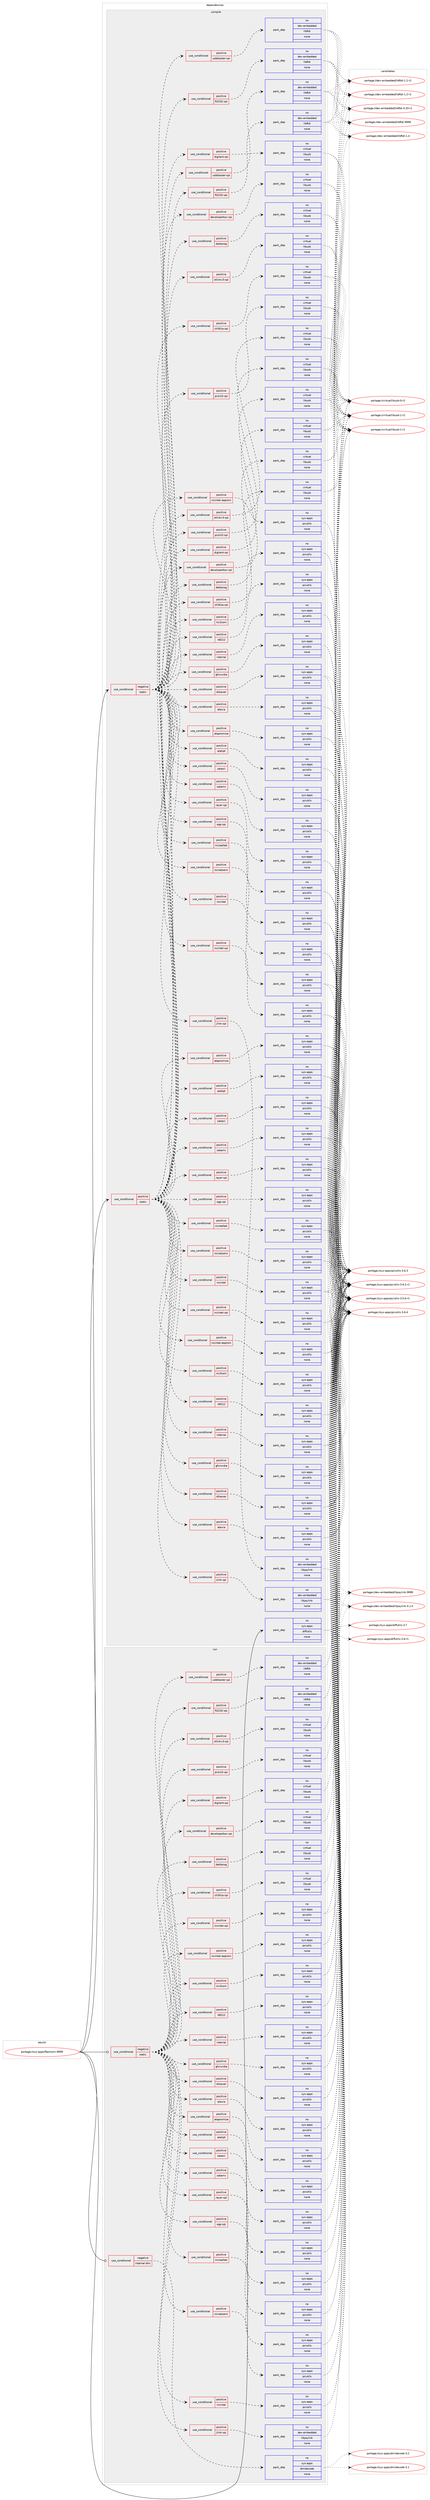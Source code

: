 digraph prolog {

# *************
# Graph options
# *************

newrank=true;
concentrate=true;
compound=true;
graph [rankdir=LR,fontname=Helvetica,fontsize=10,ranksep=1.5];#, ranksep=2.5, nodesep=0.2];
edge  [arrowhead=vee];
node  [fontname=Helvetica,fontsize=10];

# **********
# The ebuild
# **********

subgraph cluster_leftcol {
color=gray;
rank=same;
label=<<i>ebuild</i>>;
id [label="portage://sys-apps/flashrom-9999", color=red, width=4, href="../sys-apps/flashrom-9999.svg"];
}

# ****************
# The dependencies
# ****************

subgraph cluster_midcol {
color=gray;
label=<<i>dependencies</i>>;
subgraph cluster_compile {
fillcolor="#eeeeee";
style=filled;
label=<<i>compile</i>>;
subgraph cond14041 {
dependency64895 [label=<<TABLE BORDER="0" CELLBORDER="1" CELLSPACING="0" CELLPADDING="4"><TR><TD ROWSPAN="3" CELLPADDING="10">use_conditional</TD></TR><TR><TD>negative</TD></TR><TR><TD>static</TD></TR></TABLE>>, shape=none, color=red];
subgraph cond14042 {
dependency64896 [label=<<TABLE BORDER="0" CELLBORDER="1" CELLSPACING="0" CELLPADDING="4"><TR><TD ROWSPAN="3" CELLPADDING="10">use_conditional</TD></TR><TR><TD>positive</TD></TR><TR><TD>atahpt</TD></TR></TABLE>>, shape=none, color=red];
subgraph pack49535 {
dependency64897 [label=<<TABLE BORDER="0" CELLBORDER="1" CELLSPACING="0" CELLPADDING="4" WIDTH="220"><TR><TD ROWSPAN="6" CELLPADDING="30">pack_dep</TD></TR><TR><TD WIDTH="110">no</TD></TR><TR><TD>sys-apps</TD></TR><TR><TD>pciutils</TD></TR><TR><TD>none</TD></TR><TR><TD></TD></TR></TABLE>>, shape=none, color=blue];
}
dependency64896:e -> dependency64897:w [weight=20,style="dashed",arrowhead="vee"];
}
dependency64895:e -> dependency64896:w [weight=20,style="dashed",arrowhead="vee"];
subgraph cond14043 {
dependency64898 [label=<<TABLE BORDER="0" CELLBORDER="1" CELLSPACING="0" CELLPADDING="4"><TR><TD ROWSPAN="3" CELLPADDING="10">use_conditional</TD></TR><TR><TD>positive</TD></TR><TR><TD>atapromise</TD></TR></TABLE>>, shape=none, color=red];
subgraph pack49536 {
dependency64899 [label=<<TABLE BORDER="0" CELLBORDER="1" CELLSPACING="0" CELLPADDING="4" WIDTH="220"><TR><TD ROWSPAN="6" CELLPADDING="30">pack_dep</TD></TR><TR><TD WIDTH="110">no</TD></TR><TR><TD>sys-apps</TD></TR><TR><TD>pciutils</TD></TR><TR><TD>none</TD></TR><TR><TD></TD></TR></TABLE>>, shape=none, color=blue];
}
dependency64898:e -> dependency64899:w [weight=20,style="dashed",arrowhead="vee"];
}
dependency64895:e -> dependency64898:w [weight=20,style="dashed",arrowhead="vee"];
subgraph cond14044 {
dependency64900 [label=<<TABLE BORDER="0" CELLBORDER="1" CELLSPACING="0" CELLPADDING="4"><TR><TD ROWSPAN="3" CELLPADDING="10">use_conditional</TD></TR><TR><TD>positive</TD></TR><TR><TD>atavia</TD></TR></TABLE>>, shape=none, color=red];
subgraph pack49537 {
dependency64901 [label=<<TABLE BORDER="0" CELLBORDER="1" CELLSPACING="0" CELLPADDING="4" WIDTH="220"><TR><TD ROWSPAN="6" CELLPADDING="30">pack_dep</TD></TR><TR><TD WIDTH="110">no</TD></TR><TR><TD>sys-apps</TD></TR><TR><TD>pciutils</TD></TR><TR><TD>none</TD></TR><TR><TD></TD></TR></TABLE>>, shape=none, color=blue];
}
dependency64900:e -> dependency64901:w [weight=20,style="dashed",arrowhead="vee"];
}
dependency64895:e -> dependency64900:w [weight=20,style="dashed",arrowhead="vee"];
subgraph cond14045 {
dependency64902 [label=<<TABLE BORDER="0" CELLBORDER="1" CELLSPACING="0" CELLPADDING="4"><TR><TD ROWSPAN="3" CELLPADDING="10">use_conditional</TD></TR><TR><TD>positive</TD></TR><TR><TD>ch341a-spi</TD></TR></TABLE>>, shape=none, color=red];
subgraph pack49538 {
dependency64903 [label=<<TABLE BORDER="0" CELLBORDER="1" CELLSPACING="0" CELLPADDING="4" WIDTH="220"><TR><TD ROWSPAN="6" CELLPADDING="30">pack_dep</TD></TR><TR><TD WIDTH="110">no</TD></TR><TR><TD>virtual</TD></TR><TR><TD>libusb</TD></TR><TR><TD>none</TD></TR><TR><TD></TD></TR></TABLE>>, shape=none, color=blue];
}
dependency64902:e -> dependency64903:w [weight=20,style="dashed",arrowhead="vee"];
}
dependency64895:e -> dependency64902:w [weight=20,style="dashed",arrowhead="vee"];
subgraph cond14046 {
dependency64904 [label=<<TABLE BORDER="0" CELLBORDER="1" CELLSPACING="0" CELLPADDING="4"><TR><TD ROWSPAN="3" CELLPADDING="10">use_conditional</TD></TR><TR><TD>positive</TD></TR><TR><TD>dediprog</TD></TR></TABLE>>, shape=none, color=red];
subgraph pack49539 {
dependency64905 [label=<<TABLE BORDER="0" CELLBORDER="1" CELLSPACING="0" CELLPADDING="4" WIDTH="220"><TR><TD ROWSPAN="6" CELLPADDING="30">pack_dep</TD></TR><TR><TD WIDTH="110">no</TD></TR><TR><TD>virtual</TD></TR><TR><TD>libusb</TD></TR><TR><TD>none</TD></TR><TR><TD></TD></TR></TABLE>>, shape=none, color=blue];
}
dependency64904:e -> dependency64905:w [weight=20,style="dashed",arrowhead="vee"];
}
dependency64895:e -> dependency64904:w [weight=20,style="dashed",arrowhead="vee"];
subgraph cond14047 {
dependency64906 [label=<<TABLE BORDER="0" CELLBORDER="1" CELLSPACING="0" CELLPADDING="4"><TR><TD ROWSPAN="3" CELLPADDING="10">use_conditional</TD></TR><TR><TD>positive</TD></TR><TR><TD>developerbox-spi</TD></TR></TABLE>>, shape=none, color=red];
subgraph pack49540 {
dependency64907 [label=<<TABLE BORDER="0" CELLBORDER="1" CELLSPACING="0" CELLPADDING="4" WIDTH="220"><TR><TD ROWSPAN="6" CELLPADDING="30">pack_dep</TD></TR><TR><TD WIDTH="110">no</TD></TR><TR><TD>virtual</TD></TR><TR><TD>libusb</TD></TR><TR><TD>none</TD></TR><TR><TD></TD></TR></TABLE>>, shape=none, color=blue];
}
dependency64906:e -> dependency64907:w [weight=20,style="dashed",arrowhead="vee"];
}
dependency64895:e -> dependency64906:w [weight=20,style="dashed",arrowhead="vee"];
subgraph cond14048 {
dependency64908 [label=<<TABLE BORDER="0" CELLBORDER="1" CELLSPACING="0" CELLPADDING="4"><TR><TD ROWSPAN="3" CELLPADDING="10">use_conditional</TD></TR><TR><TD>positive</TD></TR><TR><TD>digilent-spi</TD></TR></TABLE>>, shape=none, color=red];
subgraph pack49541 {
dependency64909 [label=<<TABLE BORDER="0" CELLBORDER="1" CELLSPACING="0" CELLPADDING="4" WIDTH="220"><TR><TD ROWSPAN="6" CELLPADDING="30">pack_dep</TD></TR><TR><TD WIDTH="110">no</TD></TR><TR><TD>virtual</TD></TR><TR><TD>libusb</TD></TR><TR><TD>none</TD></TR><TR><TD></TD></TR></TABLE>>, shape=none, color=blue];
}
dependency64908:e -> dependency64909:w [weight=20,style="dashed",arrowhead="vee"];
}
dependency64895:e -> dependency64908:w [weight=20,style="dashed",arrowhead="vee"];
subgraph cond14049 {
dependency64910 [label=<<TABLE BORDER="0" CELLBORDER="1" CELLSPACING="0" CELLPADDING="4"><TR><TD ROWSPAN="3" CELLPADDING="10">use_conditional</TD></TR><TR><TD>positive</TD></TR><TR><TD>drkaiser</TD></TR></TABLE>>, shape=none, color=red];
subgraph pack49542 {
dependency64911 [label=<<TABLE BORDER="0" CELLBORDER="1" CELLSPACING="0" CELLPADDING="4" WIDTH="220"><TR><TD ROWSPAN="6" CELLPADDING="30">pack_dep</TD></TR><TR><TD WIDTH="110">no</TD></TR><TR><TD>sys-apps</TD></TR><TR><TD>pciutils</TD></TR><TR><TD>none</TD></TR><TR><TD></TD></TR></TABLE>>, shape=none, color=blue];
}
dependency64910:e -> dependency64911:w [weight=20,style="dashed",arrowhead="vee"];
}
dependency64895:e -> dependency64910:w [weight=20,style="dashed",arrowhead="vee"];
subgraph cond14050 {
dependency64912 [label=<<TABLE BORDER="0" CELLBORDER="1" CELLSPACING="0" CELLPADDING="4"><TR><TD ROWSPAN="3" CELLPADDING="10">use_conditional</TD></TR><TR><TD>positive</TD></TR><TR><TD>ft2232-spi</TD></TR></TABLE>>, shape=none, color=red];
subgraph pack49543 {
dependency64913 [label=<<TABLE BORDER="0" CELLBORDER="1" CELLSPACING="0" CELLPADDING="4" WIDTH="220"><TR><TD ROWSPAN="6" CELLPADDING="30">pack_dep</TD></TR><TR><TD WIDTH="110">no</TD></TR><TR><TD>dev-embedded</TD></TR><TR><TD>libftdi</TD></TR><TR><TD>none</TD></TR><TR><TD></TD></TR></TABLE>>, shape=none, color=blue];
}
dependency64912:e -> dependency64913:w [weight=20,style="dashed",arrowhead="vee"];
}
dependency64895:e -> dependency64912:w [weight=20,style="dashed",arrowhead="vee"];
subgraph cond14051 {
dependency64914 [label=<<TABLE BORDER="0" CELLBORDER="1" CELLSPACING="0" CELLPADDING="4"><TR><TD ROWSPAN="3" CELLPADDING="10">use_conditional</TD></TR><TR><TD>positive</TD></TR><TR><TD>gfxnvidia</TD></TR></TABLE>>, shape=none, color=red];
subgraph pack49544 {
dependency64915 [label=<<TABLE BORDER="0" CELLBORDER="1" CELLSPACING="0" CELLPADDING="4" WIDTH="220"><TR><TD ROWSPAN="6" CELLPADDING="30">pack_dep</TD></TR><TR><TD WIDTH="110">no</TD></TR><TR><TD>sys-apps</TD></TR><TR><TD>pciutils</TD></TR><TR><TD>none</TD></TR><TR><TD></TD></TR></TABLE>>, shape=none, color=blue];
}
dependency64914:e -> dependency64915:w [weight=20,style="dashed",arrowhead="vee"];
}
dependency64895:e -> dependency64914:w [weight=20,style="dashed",arrowhead="vee"];
subgraph cond14052 {
dependency64916 [label=<<TABLE BORDER="0" CELLBORDER="1" CELLSPACING="0" CELLPADDING="4"><TR><TD ROWSPAN="3" CELLPADDING="10">use_conditional</TD></TR><TR><TD>positive</TD></TR><TR><TD>internal</TD></TR></TABLE>>, shape=none, color=red];
subgraph pack49545 {
dependency64917 [label=<<TABLE BORDER="0" CELLBORDER="1" CELLSPACING="0" CELLPADDING="4" WIDTH="220"><TR><TD ROWSPAN="6" CELLPADDING="30">pack_dep</TD></TR><TR><TD WIDTH="110">no</TD></TR><TR><TD>sys-apps</TD></TR><TR><TD>pciutils</TD></TR><TR><TD>none</TD></TR><TR><TD></TD></TR></TABLE>>, shape=none, color=blue];
}
dependency64916:e -> dependency64917:w [weight=20,style="dashed",arrowhead="vee"];
}
dependency64895:e -> dependency64916:w [weight=20,style="dashed",arrowhead="vee"];
subgraph cond14053 {
dependency64918 [label=<<TABLE BORDER="0" CELLBORDER="1" CELLSPACING="0" CELLPADDING="4"><TR><TD ROWSPAN="3" CELLPADDING="10">use_conditional</TD></TR><TR><TD>positive</TD></TR><TR><TD>it8212</TD></TR></TABLE>>, shape=none, color=red];
subgraph pack49546 {
dependency64919 [label=<<TABLE BORDER="0" CELLBORDER="1" CELLSPACING="0" CELLPADDING="4" WIDTH="220"><TR><TD ROWSPAN="6" CELLPADDING="30">pack_dep</TD></TR><TR><TD WIDTH="110">no</TD></TR><TR><TD>sys-apps</TD></TR><TR><TD>pciutils</TD></TR><TR><TD>none</TD></TR><TR><TD></TD></TR></TABLE>>, shape=none, color=blue];
}
dependency64918:e -> dependency64919:w [weight=20,style="dashed",arrowhead="vee"];
}
dependency64895:e -> dependency64918:w [weight=20,style="dashed",arrowhead="vee"];
subgraph cond14054 {
dependency64920 [label=<<TABLE BORDER="0" CELLBORDER="1" CELLSPACING="0" CELLPADDING="4"><TR><TD ROWSPAN="3" CELLPADDING="10">use_conditional</TD></TR><TR><TD>positive</TD></TR><TR><TD>jlink-spi</TD></TR></TABLE>>, shape=none, color=red];
subgraph pack49547 {
dependency64921 [label=<<TABLE BORDER="0" CELLBORDER="1" CELLSPACING="0" CELLPADDING="4" WIDTH="220"><TR><TD ROWSPAN="6" CELLPADDING="30">pack_dep</TD></TR><TR><TD WIDTH="110">no</TD></TR><TR><TD>dev-embedded</TD></TR><TR><TD>libjaylink</TD></TR><TR><TD>none</TD></TR><TR><TD></TD></TR></TABLE>>, shape=none, color=blue];
}
dependency64920:e -> dependency64921:w [weight=20,style="dashed",arrowhead="vee"];
}
dependency64895:e -> dependency64920:w [weight=20,style="dashed",arrowhead="vee"];
subgraph cond14055 {
dependency64922 [label=<<TABLE BORDER="0" CELLBORDER="1" CELLSPACING="0" CELLPADDING="4"><TR><TD ROWSPAN="3" CELLPADDING="10">use_conditional</TD></TR><TR><TD>positive</TD></TR><TR><TD>nic3com</TD></TR></TABLE>>, shape=none, color=red];
subgraph pack49548 {
dependency64923 [label=<<TABLE BORDER="0" CELLBORDER="1" CELLSPACING="0" CELLPADDING="4" WIDTH="220"><TR><TD ROWSPAN="6" CELLPADDING="30">pack_dep</TD></TR><TR><TD WIDTH="110">no</TD></TR><TR><TD>sys-apps</TD></TR><TR><TD>pciutils</TD></TR><TR><TD>none</TD></TR><TR><TD></TD></TR></TABLE>>, shape=none, color=blue];
}
dependency64922:e -> dependency64923:w [weight=20,style="dashed",arrowhead="vee"];
}
dependency64895:e -> dependency64922:w [weight=20,style="dashed",arrowhead="vee"];
subgraph cond14056 {
dependency64924 [label=<<TABLE BORDER="0" CELLBORDER="1" CELLSPACING="0" CELLPADDING="4"><TR><TD ROWSPAN="3" CELLPADDING="10">use_conditional</TD></TR><TR><TD>positive</TD></TR><TR><TD>nicintel-eeprom</TD></TR></TABLE>>, shape=none, color=red];
subgraph pack49549 {
dependency64925 [label=<<TABLE BORDER="0" CELLBORDER="1" CELLSPACING="0" CELLPADDING="4" WIDTH="220"><TR><TD ROWSPAN="6" CELLPADDING="30">pack_dep</TD></TR><TR><TD WIDTH="110">no</TD></TR><TR><TD>sys-apps</TD></TR><TR><TD>pciutils</TD></TR><TR><TD>none</TD></TR><TR><TD></TD></TR></TABLE>>, shape=none, color=blue];
}
dependency64924:e -> dependency64925:w [weight=20,style="dashed",arrowhead="vee"];
}
dependency64895:e -> dependency64924:w [weight=20,style="dashed",arrowhead="vee"];
subgraph cond14057 {
dependency64926 [label=<<TABLE BORDER="0" CELLBORDER="1" CELLSPACING="0" CELLPADDING="4"><TR><TD ROWSPAN="3" CELLPADDING="10">use_conditional</TD></TR><TR><TD>positive</TD></TR><TR><TD>nicintel-spi</TD></TR></TABLE>>, shape=none, color=red];
subgraph pack49550 {
dependency64927 [label=<<TABLE BORDER="0" CELLBORDER="1" CELLSPACING="0" CELLPADDING="4" WIDTH="220"><TR><TD ROWSPAN="6" CELLPADDING="30">pack_dep</TD></TR><TR><TD WIDTH="110">no</TD></TR><TR><TD>sys-apps</TD></TR><TR><TD>pciutils</TD></TR><TR><TD>none</TD></TR><TR><TD></TD></TR></TABLE>>, shape=none, color=blue];
}
dependency64926:e -> dependency64927:w [weight=20,style="dashed",arrowhead="vee"];
}
dependency64895:e -> dependency64926:w [weight=20,style="dashed",arrowhead="vee"];
subgraph cond14058 {
dependency64928 [label=<<TABLE BORDER="0" CELLBORDER="1" CELLSPACING="0" CELLPADDING="4"><TR><TD ROWSPAN="3" CELLPADDING="10">use_conditional</TD></TR><TR><TD>positive</TD></TR><TR><TD>nicintel</TD></TR></TABLE>>, shape=none, color=red];
subgraph pack49551 {
dependency64929 [label=<<TABLE BORDER="0" CELLBORDER="1" CELLSPACING="0" CELLPADDING="4" WIDTH="220"><TR><TD ROWSPAN="6" CELLPADDING="30">pack_dep</TD></TR><TR><TD WIDTH="110">no</TD></TR><TR><TD>sys-apps</TD></TR><TR><TD>pciutils</TD></TR><TR><TD>none</TD></TR><TR><TD></TD></TR></TABLE>>, shape=none, color=blue];
}
dependency64928:e -> dependency64929:w [weight=20,style="dashed",arrowhead="vee"];
}
dependency64895:e -> dependency64928:w [weight=20,style="dashed",arrowhead="vee"];
subgraph cond14059 {
dependency64930 [label=<<TABLE BORDER="0" CELLBORDER="1" CELLSPACING="0" CELLPADDING="4"><TR><TD ROWSPAN="3" CELLPADDING="10">use_conditional</TD></TR><TR><TD>positive</TD></TR><TR><TD>nicnatsemi</TD></TR></TABLE>>, shape=none, color=red];
subgraph pack49552 {
dependency64931 [label=<<TABLE BORDER="0" CELLBORDER="1" CELLSPACING="0" CELLPADDING="4" WIDTH="220"><TR><TD ROWSPAN="6" CELLPADDING="30">pack_dep</TD></TR><TR><TD WIDTH="110">no</TD></TR><TR><TD>sys-apps</TD></TR><TR><TD>pciutils</TD></TR><TR><TD>none</TD></TR><TR><TD></TD></TR></TABLE>>, shape=none, color=blue];
}
dependency64930:e -> dependency64931:w [weight=20,style="dashed",arrowhead="vee"];
}
dependency64895:e -> dependency64930:w [weight=20,style="dashed",arrowhead="vee"];
subgraph cond14060 {
dependency64932 [label=<<TABLE BORDER="0" CELLBORDER="1" CELLSPACING="0" CELLPADDING="4"><TR><TD ROWSPAN="3" CELLPADDING="10">use_conditional</TD></TR><TR><TD>positive</TD></TR><TR><TD>nicrealtek</TD></TR></TABLE>>, shape=none, color=red];
subgraph pack49553 {
dependency64933 [label=<<TABLE BORDER="0" CELLBORDER="1" CELLSPACING="0" CELLPADDING="4" WIDTH="220"><TR><TD ROWSPAN="6" CELLPADDING="30">pack_dep</TD></TR><TR><TD WIDTH="110">no</TD></TR><TR><TD>sys-apps</TD></TR><TR><TD>pciutils</TD></TR><TR><TD>none</TD></TR><TR><TD></TD></TR></TABLE>>, shape=none, color=blue];
}
dependency64932:e -> dependency64933:w [weight=20,style="dashed",arrowhead="vee"];
}
dependency64895:e -> dependency64932:w [weight=20,style="dashed",arrowhead="vee"];
subgraph cond14061 {
dependency64934 [label=<<TABLE BORDER="0" CELLBORDER="1" CELLSPACING="0" CELLPADDING="4"><TR><TD ROWSPAN="3" CELLPADDING="10">use_conditional</TD></TR><TR><TD>positive</TD></TR><TR><TD>ogp-spi</TD></TR></TABLE>>, shape=none, color=red];
subgraph pack49554 {
dependency64935 [label=<<TABLE BORDER="0" CELLBORDER="1" CELLSPACING="0" CELLPADDING="4" WIDTH="220"><TR><TD ROWSPAN="6" CELLPADDING="30">pack_dep</TD></TR><TR><TD WIDTH="110">no</TD></TR><TR><TD>sys-apps</TD></TR><TR><TD>pciutils</TD></TR><TR><TD>none</TD></TR><TR><TD></TD></TR></TABLE>>, shape=none, color=blue];
}
dependency64934:e -> dependency64935:w [weight=20,style="dashed",arrowhead="vee"];
}
dependency64895:e -> dependency64934:w [weight=20,style="dashed",arrowhead="vee"];
subgraph cond14062 {
dependency64936 [label=<<TABLE BORDER="0" CELLBORDER="1" CELLSPACING="0" CELLPADDING="4"><TR><TD ROWSPAN="3" CELLPADDING="10">use_conditional</TD></TR><TR><TD>positive</TD></TR><TR><TD>pickit2-spi</TD></TR></TABLE>>, shape=none, color=red];
subgraph pack49555 {
dependency64937 [label=<<TABLE BORDER="0" CELLBORDER="1" CELLSPACING="0" CELLPADDING="4" WIDTH="220"><TR><TD ROWSPAN="6" CELLPADDING="30">pack_dep</TD></TR><TR><TD WIDTH="110">no</TD></TR><TR><TD>virtual</TD></TR><TR><TD>libusb</TD></TR><TR><TD>none</TD></TR><TR><TD></TD></TR></TABLE>>, shape=none, color=blue];
}
dependency64936:e -> dependency64937:w [weight=20,style="dashed",arrowhead="vee"];
}
dependency64895:e -> dependency64936:w [weight=20,style="dashed",arrowhead="vee"];
subgraph cond14063 {
dependency64938 [label=<<TABLE BORDER="0" CELLBORDER="1" CELLSPACING="0" CELLPADDING="4"><TR><TD ROWSPAN="3" CELLPADDING="10">use_conditional</TD></TR><TR><TD>positive</TD></TR><TR><TD>rayer-spi</TD></TR></TABLE>>, shape=none, color=red];
subgraph pack49556 {
dependency64939 [label=<<TABLE BORDER="0" CELLBORDER="1" CELLSPACING="0" CELLPADDING="4" WIDTH="220"><TR><TD ROWSPAN="6" CELLPADDING="30">pack_dep</TD></TR><TR><TD WIDTH="110">no</TD></TR><TR><TD>sys-apps</TD></TR><TR><TD>pciutils</TD></TR><TR><TD>none</TD></TR><TR><TD></TD></TR></TABLE>>, shape=none, color=blue];
}
dependency64938:e -> dependency64939:w [weight=20,style="dashed",arrowhead="vee"];
}
dependency64895:e -> dependency64938:w [weight=20,style="dashed",arrowhead="vee"];
subgraph cond14064 {
dependency64940 [label=<<TABLE BORDER="0" CELLBORDER="1" CELLSPACING="0" CELLPADDING="4"><TR><TD ROWSPAN="3" CELLPADDING="10">use_conditional</TD></TR><TR><TD>positive</TD></TR><TR><TD>satamv</TD></TR></TABLE>>, shape=none, color=red];
subgraph pack49557 {
dependency64941 [label=<<TABLE BORDER="0" CELLBORDER="1" CELLSPACING="0" CELLPADDING="4" WIDTH="220"><TR><TD ROWSPAN="6" CELLPADDING="30">pack_dep</TD></TR><TR><TD WIDTH="110">no</TD></TR><TR><TD>sys-apps</TD></TR><TR><TD>pciutils</TD></TR><TR><TD>none</TD></TR><TR><TD></TD></TR></TABLE>>, shape=none, color=blue];
}
dependency64940:e -> dependency64941:w [weight=20,style="dashed",arrowhead="vee"];
}
dependency64895:e -> dependency64940:w [weight=20,style="dashed",arrowhead="vee"];
subgraph cond14065 {
dependency64942 [label=<<TABLE BORDER="0" CELLBORDER="1" CELLSPACING="0" CELLPADDING="4"><TR><TD ROWSPAN="3" CELLPADDING="10">use_conditional</TD></TR><TR><TD>positive</TD></TR><TR><TD>satasii</TD></TR></TABLE>>, shape=none, color=red];
subgraph pack49558 {
dependency64943 [label=<<TABLE BORDER="0" CELLBORDER="1" CELLSPACING="0" CELLPADDING="4" WIDTH="220"><TR><TD ROWSPAN="6" CELLPADDING="30">pack_dep</TD></TR><TR><TD WIDTH="110">no</TD></TR><TR><TD>sys-apps</TD></TR><TR><TD>pciutils</TD></TR><TR><TD>none</TD></TR><TR><TD></TD></TR></TABLE>>, shape=none, color=blue];
}
dependency64942:e -> dependency64943:w [weight=20,style="dashed",arrowhead="vee"];
}
dependency64895:e -> dependency64942:w [weight=20,style="dashed",arrowhead="vee"];
subgraph cond14066 {
dependency64944 [label=<<TABLE BORDER="0" CELLBORDER="1" CELLSPACING="0" CELLPADDING="4"><TR><TD ROWSPAN="3" CELLPADDING="10">use_conditional</TD></TR><TR><TD>positive</TD></TR><TR><TD>stlinkv3-spi</TD></TR></TABLE>>, shape=none, color=red];
subgraph pack49559 {
dependency64945 [label=<<TABLE BORDER="0" CELLBORDER="1" CELLSPACING="0" CELLPADDING="4" WIDTH="220"><TR><TD ROWSPAN="6" CELLPADDING="30">pack_dep</TD></TR><TR><TD WIDTH="110">no</TD></TR><TR><TD>virtual</TD></TR><TR><TD>libusb</TD></TR><TR><TD>none</TD></TR><TR><TD></TD></TR></TABLE>>, shape=none, color=blue];
}
dependency64944:e -> dependency64945:w [weight=20,style="dashed",arrowhead="vee"];
}
dependency64895:e -> dependency64944:w [weight=20,style="dashed",arrowhead="vee"];
subgraph cond14067 {
dependency64946 [label=<<TABLE BORDER="0" CELLBORDER="1" CELLSPACING="0" CELLPADDING="4"><TR><TD ROWSPAN="3" CELLPADDING="10">use_conditional</TD></TR><TR><TD>positive</TD></TR><TR><TD>usbblaster-spi</TD></TR></TABLE>>, shape=none, color=red];
subgraph pack49560 {
dependency64947 [label=<<TABLE BORDER="0" CELLBORDER="1" CELLSPACING="0" CELLPADDING="4" WIDTH="220"><TR><TD ROWSPAN="6" CELLPADDING="30">pack_dep</TD></TR><TR><TD WIDTH="110">no</TD></TR><TR><TD>dev-embedded</TD></TR><TR><TD>libftdi</TD></TR><TR><TD>none</TD></TR><TR><TD></TD></TR></TABLE>>, shape=none, color=blue];
}
dependency64946:e -> dependency64947:w [weight=20,style="dashed",arrowhead="vee"];
}
dependency64895:e -> dependency64946:w [weight=20,style="dashed",arrowhead="vee"];
}
id:e -> dependency64895:w [weight=20,style="solid",arrowhead="vee"];
subgraph cond14068 {
dependency64948 [label=<<TABLE BORDER="0" CELLBORDER="1" CELLSPACING="0" CELLPADDING="4"><TR><TD ROWSPAN="3" CELLPADDING="10">use_conditional</TD></TR><TR><TD>positive</TD></TR><TR><TD>static</TD></TR></TABLE>>, shape=none, color=red];
subgraph cond14069 {
dependency64949 [label=<<TABLE BORDER="0" CELLBORDER="1" CELLSPACING="0" CELLPADDING="4"><TR><TD ROWSPAN="3" CELLPADDING="10">use_conditional</TD></TR><TR><TD>positive</TD></TR><TR><TD>atahpt</TD></TR></TABLE>>, shape=none, color=red];
subgraph pack49561 {
dependency64950 [label=<<TABLE BORDER="0" CELLBORDER="1" CELLSPACING="0" CELLPADDING="4" WIDTH="220"><TR><TD ROWSPAN="6" CELLPADDING="30">pack_dep</TD></TR><TR><TD WIDTH="110">no</TD></TR><TR><TD>sys-apps</TD></TR><TR><TD>pciutils</TD></TR><TR><TD>none</TD></TR><TR><TD></TD></TR></TABLE>>, shape=none, color=blue];
}
dependency64949:e -> dependency64950:w [weight=20,style="dashed",arrowhead="vee"];
}
dependency64948:e -> dependency64949:w [weight=20,style="dashed",arrowhead="vee"];
subgraph cond14070 {
dependency64951 [label=<<TABLE BORDER="0" CELLBORDER="1" CELLSPACING="0" CELLPADDING="4"><TR><TD ROWSPAN="3" CELLPADDING="10">use_conditional</TD></TR><TR><TD>positive</TD></TR><TR><TD>atapromise</TD></TR></TABLE>>, shape=none, color=red];
subgraph pack49562 {
dependency64952 [label=<<TABLE BORDER="0" CELLBORDER="1" CELLSPACING="0" CELLPADDING="4" WIDTH="220"><TR><TD ROWSPAN="6" CELLPADDING="30">pack_dep</TD></TR><TR><TD WIDTH="110">no</TD></TR><TR><TD>sys-apps</TD></TR><TR><TD>pciutils</TD></TR><TR><TD>none</TD></TR><TR><TD></TD></TR></TABLE>>, shape=none, color=blue];
}
dependency64951:e -> dependency64952:w [weight=20,style="dashed",arrowhead="vee"];
}
dependency64948:e -> dependency64951:w [weight=20,style="dashed",arrowhead="vee"];
subgraph cond14071 {
dependency64953 [label=<<TABLE BORDER="0" CELLBORDER="1" CELLSPACING="0" CELLPADDING="4"><TR><TD ROWSPAN="3" CELLPADDING="10">use_conditional</TD></TR><TR><TD>positive</TD></TR><TR><TD>atavia</TD></TR></TABLE>>, shape=none, color=red];
subgraph pack49563 {
dependency64954 [label=<<TABLE BORDER="0" CELLBORDER="1" CELLSPACING="0" CELLPADDING="4" WIDTH="220"><TR><TD ROWSPAN="6" CELLPADDING="30">pack_dep</TD></TR><TR><TD WIDTH="110">no</TD></TR><TR><TD>sys-apps</TD></TR><TR><TD>pciutils</TD></TR><TR><TD>none</TD></TR><TR><TD></TD></TR></TABLE>>, shape=none, color=blue];
}
dependency64953:e -> dependency64954:w [weight=20,style="dashed",arrowhead="vee"];
}
dependency64948:e -> dependency64953:w [weight=20,style="dashed",arrowhead="vee"];
subgraph cond14072 {
dependency64955 [label=<<TABLE BORDER="0" CELLBORDER="1" CELLSPACING="0" CELLPADDING="4"><TR><TD ROWSPAN="3" CELLPADDING="10">use_conditional</TD></TR><TR><TD>positive</TD></TR><TR><TD>ch341a-spi</TD></TR></TABLE>>, shape=none, color=red];
subgraph pack49564 {
dependency64956 [label=<<TABLE BORDER="0" CELLBORDER="1" CELLSPACING="0" CELLPADDING="4" WIDTH="220"><TR><TD ROWSPAN="6" CELLPADDING="30">pack_dep</TD></TR><TR><TD WIDTH="110">no</TD></TR><TR><TD>virtual</TD></TR><TR><TD>libusb</TD></TR><TR><TD>none</TD></TR><TR><TD></TD></TR></TABLE>>, shape=none, color=blue];
}
dependency64955:e -> dependency64956:w [weight=20,style="dashed",arrowhead="vee"];
}
dependency64948:e -> dependency64955:w [weight=20,style="dashed",arrowhead="vee"];
subgraph cond14073 {
dependency64957 [label=<<TABLE BORDER="0" CELLBORDER="1" CELLSPACING="0" CELLPADDING="4"><TR><TD ROWSPAN="3" CELLPADDING="10">use_conditional</TD></TR><TR><TD>positive</TD></TR><TR><TD>dediprog</TD></TR></TABLE>>, shape=none, color=red];
subgraph pack49565 {
dependency64958 [label=<<TABLE BORDER="0" CELLBORDER="1" CELLSPACING="0" CELLPADDING="4" WIDTH="220"><TR><TD ROWSPAN="6" CELLPADDING="30">pack_dep</TD></TR><TR><TD WIDTH="110">no</TD></TR><TR><TD>virtual</TD></TR><TR><TD>libusb</TD></TR><TR><TD>none</TD></TR><TR><TD></TD></TR></TABLE>>, shape=none, color=blue];
}
dependency64957:e -> dependency64958:w [weight=20,style="dashed",arrowhead="vee"];
}
dependency64948:e -> dependency64957:w [weight=20,style="dashed",arrowhead="vee"];
subgraph cond14074 {
dependency64959 [label=<<TABLE BORDER="0" CELLBORDER="1" CELLSPACING="0" CELLPADDING="4"><TR><TD ROWSPAN="3" CELLPADDING="10">use_conditional</TD></TR><TR><TD>positive</TD></TR><TR><TD>developerbox-spi</TD></TR></TABLE>>, shape=none, color=red];
subgraph pack49566 {
dependency64960 [label=<<TABLE BORDER="0" CELLBORDER="1" CELLSPACING="0" CELLPADDING="4" WIDTH="220"><TR><TD ROWSPAN="6" CELLPADDING="30">pack_dep</TD></TR><TR><TD WIDTH="110">no</TD></TR><TR><TD>virtual</TD></TR><TR><TD>libusb</TD></TR><TR><TD>none</TD></TR><TR><TD></TD></TR></TABLE>>, shape=none, color=blue];
}
dependency64959:e -> dependency64960:w [weight=20,style="dashed",arrowhead="vee"];
}
dependency64948:e -> dependency64959:w [weight=20,style="dashed",arrowhead="vee"];
subgraph cond14075 {
dependency64961 [label=<<TABLE BORDER="0" CELLBORDER="1" CELLSPACING="0" CELLPADDING="4"><TR><TD ROWSPAN="3" CELLPADDING="10">use_conditional</TD></TR><TR><TD>positive</TD></TR><TR><TD>digilent-spi</TD></TR></TABLE>>, shape=none, color=red];
subgraph pack49567 {
dependency64962 [label=<<TABLE BORDER="0" CELLBORDER="1" CELLSPACING="0" CELLPADDING="4" WIDTH="220"><TR><TD ROWSPAN="6" CELLPADDING="30">pack_dep</TD></TR><TR><TD WIDTH="110">no</TD></TR><TR><TD>virtual</TD></TR><TR><TD>libusb</TD></TR><TR><TD>none</TD></TR><TR><TD></TD></TR></TABLE>>, shape=none, color=blue];
}
dependency64961:e -> dependency64962:w [weight=20,style="dashed",arrowhead="vee"];
}
dependency64948:e -> dependency64961:w [weight=20,style="dashed",arrowhead="vee"];
subgraph cond14076 {
dependency64963 [label=<<TABLE BORDER="0" CELLBORDER="1" CELLSPACING="0" CELLPADDING="4"><TR><TD ROWSPAN="3" CELLPADDING="10">use_conditional</TD></TR><TR><TD>positive</TD></TR><TR><TD>drkaiser</TD></TR></TABLE>>, shape=none, color=red];
subgraph pack49568 {
dependency64964 [label=<<TABLE BORDER="0" CELLBORDER="1" CELLSPACING="0" CELLPADDING="4" WIDTH="220"><TR><TD ROWSPAN="6" CELLPADDING="30">pack_dep</TD></TR><TR><TD WIDTH="110">no</TD></TR><TR><TD>sys-apps</TD></TR><TR><TD>pciutils</TD></TR><TR><TD>none</TD></TR><TR><TD></TD></TR></TABLE>>, shape=none, color=blue];
}
dependency64963:e -> dependency64964:w [weight=20,style="dashed",arrowhead="vee"];
}
dependency64948:e -> dependency64963:w [weight=20,style="dashed",arrowhead="vee"];
subgraph cond14077 {
dependency64965 [label=<<TABLE BORDER="0" CELLBORDER="1" CELLSPACING="0" CELLPADDING="4"><TR><TD ROWSPAN="3" CELLPADDING="10">use_conditional</TD></TR><TR><TD>positive</TD></TR><TR><TD>ft2232-spi</TD></TR></TABLE>>, shape=none, color=red];
subgraph pack49569 {
dependency64966 [label=<<TABLE BORDER="0" CELLBORDER="1" CELLSPACING="0" CELLPADDING="4" WIDTH="220"><TR><TD ROWSPAN="6" CELLPADDING="30">pack_dep</TD></TR><TR><TD WIDTH="110">no</TD></TR><TR><TD>dev-embedded</TD></TR><TR><TD>libftdi</TD></TR><TR><TD>none</TD></TR><TR><TD></TD></TR></TABLE>>, shape=none, color=blue];
}
dependency64965:e -> dependency64966:w [weight=20,style="dashed",arrowhead="vee"];
}
dependency64948:e -> dependency64965:w [weight=20,style="dashed",arrowhead="vee"];
subgraph cond14078 {
dependency64967 [label=<<TABLE BORDER="0" CELLBORDER="1" CELLSPACING="0" CELLPADDING="4"><TR><TD ROWSPAN="3" CELLPADDING="10">use_conditional</TD></TR><TR><TD>positive</TD></TR><TR><TD>gfxnvidia</TD></TR></TABLE>>, shape=none, color=red];
subgraph pack49570 {
dependency64968 [label=<<TABLE BORDER="0" CELLBORDER="1" CELLSPACING="0" CELLPADDING="4" WIDTH="220"><TR><TD ROWSPAN="6" CELLPADDING="30">pack_dep</TD></TR><TR><TD WIDTH="110">no</TD></TR><TR><TD>sys-apps</TD></TR><TR><TD>pciutils</TD></TR><TR><TD>none</TD></TR><TR><TD></TD></TR></TABLE>>, shape=none, color=blue];
}
dependency64967:e -> dependency64968:w [weight=20,style="dashed",arrowhead="vee"];
}
dependency64948:e -> dependency64967:w [weight=20,style="dashed",arrowhead="vee"];
subgraph cond14079 {
dependency64969 [label=<<TABLE BORDER="0" CELLBORDER="1" CELLSPACING="0" CELLPADDING="4"><TR><TD ROWSPAN="3" CELLPADDING="10">use_conditional</TD></TR><TR><TD>positive</TD></TR><TR><TD>internal</TD></TR></TABLE>>, shape=none, color=red];
subgraph pack49571 {
dependency64970 [label=<<TABLE BORDER="0" CELLBORDER="1" CELLSPACING="0" CELLPADDING="4" WIDTH="220"><TR><TD ROWSPAN="6" CELLPADDING="30">pack_dep</TD></TR><TR><TD WIDTH="110">no</TD></TR><TR><TD>sys-apps</TD></TR><TR><TD>pciutils</TD></TR><TR><TD>none</TD></TR><TR><TD></TD></TR></TABLE>>, shape=none, color=blue];
}
dependency64969:e -> dependency64970:w [weight=20,style="dashed",arrowhead="vee"];
}
dependency64948:e -> dependency64969:w [weight=20,style="dashed",arrowhead="vee"];
subgraph cond14080 {
dependency64971 [label=<<TABLE BORDER="0" CELLBORDER="1" CELLSPACING="0" CELLPADDING="4"><TR><TD ROWSPAN="3" CELLPADDING="10">use_conditional</TD></TR><TR><TD>positive</TD></TR><TR><TD>it8212</TD></TR></TABLE>>, shape=none, color=red];
subgraph pack49572 {
dependency64972 [label=<<TABLE BORDER="0" CELLBORDER="1" CELLSPACING="0" CELLPADDING="4" WIDTH="220"><TR><TD ROWSPAN="6" CELLPADDING="30">pack_dep</TD></TR><TR><TD WIDTH="110">no</TD></TR><TR><TD>sys-apps</TD></TR><TR><TD>pciutils</TD></TR><TR><TD>none</TD></TR><TR><TD></TD></TR></TABLE>>, shape=none, color=blue];
}
dependency64971:e -> dependency64972:w [weight=20,style="dashed",arrowhead="vee"];
}
dependency64948:e -> dependency64971:w [weight=20,style="dashed",arrowhead="vee"];
subgraph cond14081 {
dependency64973 [label=<<TABLE BORDER="0" CELLBORDER="1" CELLSPACING="0" CELLPADDING="4"><TR><TD ROWSPAN="3" CELLPADDING="10">use_conditional</TD></TR><TR><TD>positive</TD></TR><TR><TD>jlink-spi</TD></TR></TABLE>>, shape=none, color=red];
subgraph pack49573 {
dependency64974 [label=<<TABLE BORDER="0" CELLBORDER="1" CELLSPACING="0" CELLPADDING="4" WIDTH="220"><TR><TD ROWSPAN="6" CELLPADDING="30">pack_dep</TD></TR><TR><TD WIDTH="110">no</TD></TR><TR><TD>dev-embedded</TD></TR><TR><TD>libjaylink</TD></TR><TR><TD>none</TD></TR><TR><TD></TD></TR></TABLE>>, shape=none, color=blue];
}
dependency64973:e -> dependency64974:w [weight=20,style="dashed",arrowhead="vee"];
}
dependency64948:e -> dependency64973:w [weight=20,style="dashed",arrowhead="vee"];
subgraph cond14082 {
dependency64975 [label=<<TABLE BORDER="0" CELLBORDER="1" CELLSPACING="0" CELLPADDING="4"><TR><TD ROWSPAN="3" CELLPADDING="10">use_conditional</TD></TR><TR><TD>positive</TD></TR><TR><TD>nic3com</TD></TR></TABLE>>, shape=none, color=red];
subgraph pack49574 {
dependency64976 [label=<<TABLE BORDER="0" CELLBORDER="1" CELLSPACING="0" CELLPADDING="4" WIDTH="220"><TR><TD ROWSPAN="6" CELLPADDING="30">pack_dep</TD></TR><TR><TD WIDTH="110">no</TD></TR><TR><TD>sys-apps</TD></TR><TR><TD>pciutils</TD></TR><TR><TD>none</TD></TR><TR><TD></TD></TR></TABLE>>, shape=none, color=blue];
}
dependency64975:e -> dependency64976:w [weight=20,style="dashed",arrowhead="vee"];
}
dependency64948:e -> dependency64975:w [weight=20,style="dashed",arrowhead="vee"];
subgraph cond14083 {
dependency64977 [label=<<TABLE BORDER="0" CELLBORDER="1" CELLSPACING="0" CELLPADDING="4"><TR><TD ROWSPAN="3" CELLPADDING="10">use_conditional</TD></TR><TR><TD>positive</TD></TR><TR><TD>nicintel-eeprom</TD></TR></TABLE>>, shape=none, color=red];
subgraph pack49575 {
dependency64978 [label=<<TABLE BORDER="0" CELLBORDER="1" CELLSPACING="0" CELLPADDING="4" WIDTH="220"><TR><TD ROWSPAN="6" CELLPADDING="30">pack_dep</TD></TR><TR><TD WIDTH="110">no</TD></TR><TR><TD>sys-apps</TD></TR><TR><TD>pciutils</TD></TR><TR><TD>none</TD></TR><TR><TD></TD></TR></TABLE>>, shape=none, color=blue];
}
dependency64977:e -> dependency64978:w [weight=20,style="dashed",arrowhead="vee"];
}
dependency64948:e -> dependency64977:w [weight=20,style="dashed",arrowhead="vee"];
subgraph cond14084 {
dependency64979 [label=<<TABLE BORDER="0" CELLBORDER="1" CELLSPACING="0" CELLPADDING="4"><TR><TD ROWSPAN="3" CELLPADDING="10">use_conditional</TD></TR><TR><TD>positive</TD></TR><TR><TD>nicintel-spi</TD></TR></TABLE>>, shape=none, color=red];
subgraph pack49576 {
dependency64980 [label=<<TABLE BORDER="0" CELLBORDER="1" CELLSPACING="0" CELLPADDING="4" WIDTH="220"><TR><TD ROWSPAN="6" CELLPADDING="30">pack_dep</TD></TR><TR><TD WIDTH="110">no</TD></TR><TR><TD>sys-apps</TD></TR><TR><TD>pciutils</TD></TR><TR><TD>none</TD></TR><TR><TD></TD></TR></TABLE>>, shape=none, color=blue];
}
dependency64979:e -> dependency64980:w [weight=20,style="dashed",arrowhead="vee"];
}
dependency64948:e -> dependency64979:w [weight=20,style="dashed",arrowhead="vee"];
subgraph cond14085 {
dependency64981 [label=<<TABLE BORDER="0" CELLBORDER="1" CELLSPACING="0" CELLPADDING="4"><TR><TD ROWSPAN="3" CELLPADDING="10">use_conditional</TD></TR><TR><TD>positive</TD></TR><TR><TD>nicintel</TD></TR></TABLE>>, shape=none, color=red];
subgraph pack49577 {
dependency64982 [label=<<TABLE BORDER="0" CELLBORDER="1" CELLSPACING="0" CELLPADDING="4" WIDTH="220"><TR><TD ROWSPAN="6" CELLPADDING="30">pack_dep</TD></TR><TR><TD WIDTH="110">no</TD></TR><TR><TD>sys-apps</TD></TR><TR><TD>pciutils</TD></TR><TR><TD>none</TD></TR><TR><TD></TD></TR></TABLE>>, shape=none, color=blue];
}
dependency64981:e -> dependency64982:w [weight=20,style="dashed",arrowhead="vee"];
}
dependency64948:e -> dependency64981:w [weight=20,style="dashed",arrowhead="vee"];
subgraph cond14086 {
dependency64983 [label=<<TABLE BORDER="0" CELLBORDER="1" CELLSPACING="0" CELLPADDING="4"><TR><TD ROWSPAN="3" CELLPADDING="10">use_conditional</TD></TR><TR><TD>positive</TD></TR><TR><TD>nicnatsemi</TD></TR></TABLE>>, shape=none, color=red];
subgraph pack49578 {
dependency64984 [label=<<TABLE BORDER="0" CELLBORDER="1" CELLSPACING="0" CELLPADDING="4" WIDTH="220"><TR><TD ROWSPAN="6" CELLPADDING="30">pack_dep</TD></TR><TR><TD WIDTH="110">no</TD></TR><TR><TD>sys-apps</TD></TR><TR><TD>pciutils</TD></TR><TR><TD>none</TD></TR><TR><TD></TD></TR></TABLE>>, shape=none, color=blue];
}
dependency64983:e -> dependency64984:w [weight=20,style="dashed",arrowhead="vee"];
}
dependency64948:e -> dependency64983:w [weight=20,style="dashed",arrowhead="vee"];
subgraph cond14087 {
dependency64985 [label=<<TABLE BORDER="0" CELLBORDER="1" CELLSPACING="0" CELLPADDING="4"><TR><TD ROWSPAN="3" CELLPADDING="10">use_conditional</TD></TR><TR><TD>positive</TD></TR><TR><TD>nicrealtek</TD></TR></TABLE>>, shape=none, color=red];
subgraph pack49579 {
dependency64986 [label=<<TABLE BORDER="0" CELLBORDER="1" CELLSPACING="0" CELLPADDING="4" WIDTH="220"><TR><TD ROWSPAN="6" CELLPADDING="30">pack_dep</TD></TR><TR><TD WIDTH="110">no</TD></TR><TR><TD>sys-apps</TD></TR><TR><TD>pciutils</TD></TR><TR><TD>none</TD></TR><TR><TD></TD></TR></TABLE>>, shape=none, color=blue];
}
dependency64985:e -> dependency64986:w [weight=20,style="dashed",arrowhead="vee"];
}
dependency64948:e -> dependency64985:w [weight=20,style="dashed",arrowhead="vee"];
subgraph cond14088 {
dependency64987 [label=<<TABLE BORDER="0" CELLBORDER="1" CELLSPACING="0" CELLPADDING="4"><TR><TD ROWSPAN="3" CELLPADDING="10">use_conditional</TD></TR><TR><TD>positive</TD></TR><TR><TD>ogp-spi</TD></TR></TABLE>>, shape=none, color=red];
subgraph pack49580 {
dependency64988 [label=<<TABLE BORDER="0" CELLBORDER="1" CELLSPACING="0" CELLPADDING="4" WIDTH="220"><TR><TD ROWSPAN="6" CELLPADDING="30">pack_dep</TD></TR><TR><TD WIDTH="110">no</TD></TR><TR><TD>sys-apps</TD></TR><TR><TD>pciutils</TD></TR><TR><TD>none</TD></TR><TR><TD></TD></TR></TABLE>>, shape=none, color=blue];
}
dependency64987:e -> dependency64988:w [weight=20,style="dashed",arrowhead="vee"];
}
dependency64948:e -> dependency64987:w [weight=20,style="dashed",arrowhead="vee"];
subgraph cond14089 {
dependency64989 [label=<<TABLE BORDER="0" CELLBORDER="1" CELLSPACING="0" CELLPADDING="4"><TR><TD ROWSPAN="3" CELLPADDING="10">use_conditional</TD></TR><TR><TD>positive</TD></TR><TR><TD>pickit2-spi</TD></TR></TABLE>>, shape=none, color=red];
subgraph pack49581 {
dependency64990 [label=<<TABLE BORDER="0" CELLBORDER="1" CELLSPACING="0" CELLPADDING="4" WIDTH="220"><TR><TD ROWSPAN="6" CELLPADDING="30">pack_dep</TD></TR><TR><TD WIDTH="110">no</TD></TR><TR><TD>virtual</TD></TR><TR><TD>libusb</TD></TR><TR><TD>none</TD></TR><TR><TD></TD></TR></TABLE>>, shape=none, color=blue];
}
dependency64989:e -> dependency64990:w [weight=20,style="dashed",arrowhead="vee"];
}
dependency64948:e -> dependency64989:w [weight=20,style="dashed",arrowhead="vee"];
subgraph cond14090 {
dependency64991 [label=<<TABLE BORDER="0" CELLBORDER="1" CELLSPACING="0" CELLPADDING="4"><TR><TD ROWSPAN="3" CELLPADDING="10">use_conditional</TD></TR><TR><TD>positive</TD></TR><TR><TD>rayer-spi</TD></TR></TABLE>>, shape=none, color=red];
subgraph pack49582 {
dependency64992 [label=<<TABLE BORDER="0" CELLBORDER="1" CELLSPACING="0" CELLPADDING="4" WIDTH="220"><TR><TD ROWSPAN="6" CELLPADDING="30">pack_dep</TD></TR><TR><TD WIDTH="110">no</TD></TR><TR><TD>sys-apps</TD></TR><TR><TD>pciutils</TD></TR><TR><TD>none</TD></TR><TR><TD></TD></TR></TABLE>>, shape=none, color=blue];
}
dependency64991:e -> dependency64992:w [weight=20,style="dashed",arrowhead="vee"];
}
dependency64948:e -> dependency64991:w [weight=20,style="dashed",arrowhead="vee"];
subgraph cond14091 {
dependency64993 [label=<<TABLE BORDER="0" CELLBORDER="1" CELLSPACING="0" CELLPADDING="4"><TR><TD ROWSPAN="3" CELLPADDING="10">use_conditional</TD></TR><TR><TD>positive</TD></TR><TR><TD>satamv</TD></TR></TABLE>>, shape=none, color=red];
subgraph pack49583 {
dependency64994 [label=<<TABLE BORDER="0" CELLBORDER="1" CELLSPACING="0" CELLPADDING="4" WIDTH="220"><TR><TD ROWSPAN="6" CELLPADDING="30">pack_dep</TD></TR><TR><TD WIDTH="110">no</TD></TR><TR><TD>sys-apps</TD></TR><TR><TD>pciutils</TD></TR><TR><TD>none</TD></TR><TR><TD></TD></TR></TABLE>>, shape=none, color=blue];
}
dependency64993:e -> dependency64994:w [weight=20,style="dashed",arrowhead="vee"];
}
dependency64948:e -> dependency64993:w [weight=20,style="dashed",arrowhead="vee"];
subgraph cond14092 {
dependency64995 [label=<<TABLE BORDER="0" CELLBORDER="1" CELLSPACING="0" CELLPADDING="4"><TR><TD ROWSPAN="3" CELLPADDING="10">use_conditional</TD></TR><TR><TD>positive</TD></TR><TR><TD>satasii</TD></TR></TABLE>>, shape=none, color=red];
subgraph pack49584 {
dependency64996 [label=<<TABLE BORDER="0" CELLBORDER="1" CELLSPACING="0" CELLPADDING="4" WIDTH="220"><TR><TD ROWSPAN="6" CELLPADDING="30">pack_dep</TD></TR><TR><TD WIDTH="110">no</TD></TR><TR><TD>sys-apps</TD></TR><TR><TD>pciutils</TD></TR><TR><TD>none</TD></TR><TR><TD></TD></TR></TABLE>>, shape=none, color=blue];
}
dependency64995:e -> dependency64996:w [weight=20,style="dashed",arrowhead="vee"];
}
dependency64948:e -> dependency64995:w [weight=20,style="dashed",arrowhead="vee"];
subgraph cond14093 {
dependency64997 [label=<<TABLE BORDER="0" CELLBORDER="1" CELLSPACING="0" CELLPADDING="4"><TR><TD ROWSPAN="3" CELLPADDING="10">use_conditional</TD></TR><TR><TD>positive</TD></TR><TR><TD>stlinkv3-spi</TD></TR></TABLE>>, shape=none, color=red];
subgraph pack49585 {
dependency64998 [label=<<TABLE BORDER="0" CELLBORDER="1" CELLSPACING="0" CELLPADDING="4" WIDTH="220"><TR><TD ROWSPAN="6" CELLPADDING="30">pack_dep</TD></TR><TR><TD WIDTH="110">no</TD></TR><TR><TD>virtual</TD></TR><TR><TD>libusb</TD></TR><TR><TD>none</TD></TR><TR><TD></TD></TR></TABLE>>, shape=none, color=blue];
}
dependency64997:e -> dependency64998:w [weight=20,style="dashed",arrowhead="vee"];
}
dependency64948:e -> dependency64997:w [weight=20,style="dashed",arrowhead="vee"];
subgraph cond14094 {
dependency64999 [label=<<TABLE BORDER="0" CELLBORDER="1" CELLSPACING="0" CELLPADDING="4"><TR><TD ROWSPAN="3" CELLPADDING="10">use_conditional</TD></TR><TR><TD>positive</TD></TR><TR><TD>usbblaster-spi</TD></TR></TABLE>>, shape=none, color=red];
subgraph pack49586 {
dependency65000 [label=<<TABLE BORDER="0" CELLBORDER="1" CELLSPACING="0" CELLPADDING="4" WIDTH="220"><TR><TD ROWSPAN="6" CELLPADDING="30">pack_dep</TD></TR><TR><TD WIDTH="110">no</TD></TR><TR><TD>dev-embedded</TD></TR><TR><TD>libftdi</TD></TR><TR><TD>none</TD></TR><TR><TD></TD></TR></TABLE>>, shape=none, color=blue];
}
dependency64999:e -> dependency65000:w [weight=20,style="dashed",arrowhead="vee"];
}
dependency64948:e -> dependency64999:w [weight=20,style="dashed",arrowhead="vee"];
}
id:e -> dependency64948:w [weight=20,style="solid",arrowhead="vee"];
subgraph pack49587 {
dependency65001 [label=<<TABLE BORDER="0" CELLBORDER="1" CELLSPACING="0" CELLPADDING="4" WIDTH="220"><TR><TD ROWSPAN="6" CELLPADDING="30">pack_dep</TD></TR><TR><TD WIDTH="110">no</TD></TR><TR><TD>sys-apps</TD></TR><TR><TD>diffutils</TD></TR><TR><TD>none</TD></TR><TR><TD></TD></TR></TABLE>>, shape=none, color=blue];
}
id:e -> dependency65001:w [weight=20,style="solid",arrowhead="vee"];
}
subgraph cluster_compileandrun {
fillcolor="#eeeeee";
style=filled;
label=<<i>compile and run</i>>;
}
subgraph cluster_run {
fillcolor="#eeeeee";
style=filled;
label=<<i>run</i>>;
subgraph cond14095 {
dependency65002 [label=<<TABLE BORDER="0" CELLBORDER="1" CELLSPACING="0" CELLPADDING="4"><TR><TD ROWSPAN="3" CELLPADDING="10">use_conditional</TD></TR><TR><TD>negative</TD></TR><TR><TD>internal-dmi</TD></TR></TABLE>>, shape=none, color=red];
subgraph pack49588 {
dependency65003 [label=<<TABLE BORDER="0" CELLBORDER="1" CELLSPACING="0" CELLPADDING="4" WIDTH="220"><TR><TD ROWSPAN="6" CELLPADDING="30">pack_dep</TD></TR><TR><TD WIDTH="110">no</TD></TR><TR><TD>sys-apps</TD></TR><TR><TD>dmidecode</TD></TR><TR><TD>none</TD></TR><TR><TD></TD></TR></TABLE>>, shape=none, color=blue];
}
dependency65002:e -> dependency65003:w [weight=20,style="dashed",arrowhead="vee"];
}
id:e -> dependency65002:w [weight=20,style="solid",arrowhead="odot"];
subgraph cond14096 {
dependency65004 [label=<<TABLE BORDER="0" CELLBORDER="1" CELLSPACING="0" CELLPADDING="4"><TR><TD ROWSPAN="3" CELLPADDING="10">use_conditional</TD></TR><TR><TD>negative</TD></TR><TR><TD>static</TD></TR></TABLE>>, shape=none, color=red];
subgraph cond14097 {
dependency65005 [label=<<TABLE BORDER="0" CELLBORDER="1" CELLSPACING="0" CELLPADDING="4"><TR><TD ROWSPAN="3" CELLPADDING="10">use_conditional</TD></TR><TR><TD>positive</TD></TR><TR><TD>atahpt</TD></TR></TABLE>>, shape=none, color=red];
subgraph pack49589 {
dependency65006 [label=<<TABLE BORDER="0" CELLBORDER="1" CELLSPACING="0" CELLPADDING="4" WIDTH="220"><TR><TD ROWSPAN="6" CELLPADDING="30">pack_dep</TD></TR><TR><TD WIDTH="110">no</TD></TR><TR><TD>sys-apps</TD></TR><TR><TD>pciutils</TD></TR><TR><TD>none</TD></TR><TR><TD></TD></TR></TABLE>>, shape=none, color=blue];
}
dependency65005:e -> dependency65006:w [weight=20,style="dashed",arrowhead="vee"];
}
dependency65004:e -> dependency65005:w [weight=20,style="dashed",arrowhead="vee"];
subgraph cond14098 {
dependency65007 [label=<<TABLE BORDER="0" CELLBORDER="1" CELLSPACING="0" CELLPADDING="4"><TR><TD ROWSPAN="3" CELLPADDING="10">use_conditional</TD></TR><TR><TD>positive</TD></TR><TR><TD>atapromise</TD></TR></TABLE>>, shape=none, color=red];
subgraph pack49590 {
dependency65008 [label=<<TABLE BORDER="0" CELLBORDER="1" CELLSPACING="0" CELLPADDING="4" WIDTH="220"><TR><TD ROWSPAN="6" CELLPADDING="30">pack_dep</TD></TR><TR><TD WIDTH="110">no</TD></TR><TR><TD>sys-apps</TD></TR><TR><TD>pciutils</TD></TR><TR><TD>none</TD></TR><TR><TD></TD></TR></TABLE>>, shape=none, color=blue];
}
dependency65007:e -> dependency65008:w [weight=20,style="dashed",arrowhead="vee"];
}
dependency65004:e -> dependency65007:w [weight=20,style="dashed",arrowhead="vee"];
subgraph cond14099 {
dependency65009 [label=<<TABLE BORDER="0" CELLBORDER="1" CELLSPACING="0" CELLPADDING="4"><TR><TD ROWSPAN="3" CELLPADDING="10">use_conditional</TD></TR><TR><TD>positive</TD></TR><TR><TD>atavia</TD></TR></TABLE>>, shape=none, color=red];
subgraph pack49591 {
dependency65010 [label=<<TABLE BORDER="0" CELLBORDER="1" CELLSPACING="0" CELLPADDING="4" WIDTH="220"><TR><TD ROWSPAN="6" CELLPADDING="30">pack_dep</TD></TR><TR><TD WIDTH="110">no</TD></TR><TR><TD>sys-apps</TD></TR><TR><TD>pciutils</TD></TR><TR><TD>none</TD></TR><TR><TD></TD></TR></TABLE>>, shape=none, color=blue];
}
dependency65009:e -> dependency65010:w [weight=20,style="dashed",arrowhead="vee"];
}
dependency65004:e -> dependency65009:w [weight=20,style="dashed",arrowhead="vee"];
subgraph cond14100 {
dependency65011 [label=<<TABLE BORDER="0" CELLBORDER="1" CELLSPACING="0" CELLPADDING="4"><TR><TD ROWSPAN="3" CELLPADDING="10">use_conditional</TD></TR><TR><TD>positive</TD></TR><TR><TD>ch341a-spi</TD></TR></TABLE>>, shape=none, color=red];
subgraph pack49592 {
dependency65012 [label=<<TABLE BORDER="0" CELLBORDER="1" CELLSPACING="0" CELLPADDING="4" WIDTH="220"><TR><TD ROWSPAN="6" CELLPADDING="30">pack_dep</TD></TR><TR><TD WIDTH="110">no</TD></TR><TR><TD>virtual</TD></TR><TR><TD>libusb</TD></TR><TR><TD>none</TD></TR><TR><TD></TD></TR></TABLE>>, shape=none, color=blue];
}
dependency65011:e -> dependency65012:w [weight=20,style="dashed",arrowhead="vee"];
}
dependency65004:e -> dependency65011:w [weight=20,style="dashed",arrowhead="vee"];
subgraph cond14101 {
dependency65013 [label=<<TABLE BORDER="0" CELLBORDER="1" CELLSPACING="0" CELLPADDING="4"><TR><TD ROWSPAN="3" CELLPADDING="10">use_conditional</TD></TR><TR><TD>positive</TD></TR><TR><TD>dediprog</TD></TR></TABLE>>, shape=none, color=red];
subgraph pack49593 {
dependency65014 [label=<<TABLE BORDER="0" CELLBORDER="1" CELLSPACING="0" CELLPADDING="4" WIDTH="220"><TR><TD ROWSPAN="6" CELLPADDING="30">pack_dep</TD></TR><TR><TD WIDTH="110">no</TD></TR><TR><TD>virtual</TD></TR><TR><TD>libusb</TD></TR><TR><TD>none</TD></TR><TR><TD></TD></TR></TABLE>>, shape=none, color=blue];
}
dependency65013:e -> dependency65014:w [weight=20,style="dashed",arrowhead="vee"];
}
dependency65004:e -> dependency65013:w [weight=20,style="dashed",arrowhead="vee"];
subgraph cond14102 {
dependency65015 [label=<<TABLE BORDER="0" CELLBORDER="1" CELLSPACING="0" CELLPADDING="4"><TR><TD ROWSPAN="3" CELLPADDING="10">use_conditional</TD></TR><TR><TD>positive</TD></TR><TR><TD>developerbox-spi</TD></TR></TABLE>>, shape=none, color=red];
subgraph pack49594 {
dependency65016 [label=<<TABLE BORDER="0" CELLBORDER="1" CELLSPACING="0" CELLPADDING="4" WIDTH="220"><TR><TD ROWSPAN="6" CELLPADDING="30">pack_dep</TD></TR><TR><TD WIDTH="110">no</TD></TR><TR><TD>virtual</TD></TR><TR><TD>libusb</TD></TR><TR><TD>none</TD></TR><TR><TD></TD></TR></TABLE>>, shape=none, color=blue];
}
dependency65015:e -> dependency65016:w [weight=20,style="dashed",arrowhead="vee"];
}
dependency65004:e -> dependency65015:w [weight=20,style="dashed",arrowhead="vee"];
subgraph cond14103 {
dependency65017 [label=<<TABLE BORDER="0" CELLBORDER="1" CELLSPACING="0" CELLPADDING="4"><TR><TD ROWSPAN="3" CELLPADDING="10">use_conditional</TD></TR><TR><TD>positive</TD></TR><TR><TD>digilent-spi</TD></TR></TABLE>>, shape=none, color=red];
subgraph pack49595 {
dependency65018 [label=<<TABLE BORDER="0" CELLBORDER="1" CELLSPACING="0" CELLPADDING="4" WIDTH="220"><TR><TD ROWSPAN="6" CELLPADDING="30">pack_dep</TD></TR><TR><TD WIDTH="110">no</TD></TR><TR><TD>virtual</TD></TR><TR><TD>libusb</TD></TR><TR><TD>none</TD></TR><TR><TD></TD></TR></TABLE>>, shape=none, color=blue];
}
dependency65017:e -> dependency65018:w [weight=20,style="dashed",arrowhead="vee"];
}
dependency65004:e -> dependency65017:w [weight=20,style="dashed",arrowhead="vee"];
subgraph cond14104 {
dependency65019 [label=<<TABLE BORDER="0" CELLBORDER="1" CELLSPACING="0" CELLPADDING="4"><TR><TD ROWSPAN="3" CELLPADDING="10">use_conditional</TD></TR><TR><TD>positive</TD></TR><TR><TD>drkaiser</TD></TR></TABLE>>, shape=none, color=red];
subgraph pack49596 {
dependency65020 [label=<<TABLE BORDER="0" CELLBORDER="1" CELLSPACING="0" CELLPADDING="4" WIDTH="220"><TR><TD ROWSPAN="6" CELLPADDING="30">pack_dep</TD></TR><TR><TD WIDTH="110">no</TD></TR><TR><TD>sys-apps</TD></TR><TR><TD>pciutils</TD></TR><TR><TD>none</TD></TR><TR><TD></TD></TR></TABLE>>, shape=none, color=blue];
}
dependency65019:e -> dependency65020:w [weight=20,style="dashed",arrowhead="vee"];
}
dependency65004:e -> dependency65019:w [weight=20,style="dashed",arrowhead="vee"];
subgraph cond14105 {
dependency65021 [label=<<TABLE BORDER="0" CELLBORDER="1" CELLSPACING="0" CELLPADDING="4"><TR><TD ROWSPAN="3" CELLPADDING="10">use_conditional</TD></TR><TR><TD>positive</TD></TR><TR><TD>ft2232-spi</TD></TR></TABLE>>, shape=none, color=red];
subgraph pack49597 {
dependency65022 [label=<<TABLE BORDER="0" CELLBORDER="1" CELLSPACING="0" CELLPADDING="4" WIDTH="220"><TR><TD ROWSPAN="6" CELLPADDING="30">pack_dep</TD></TR><TR><TD WIDTH="110">no</TD></TR><TR><TD>dev-embedded</TD></TR><TR><TD>libftdi</TD></TR><TR><TD>none</TD></TR><TR><TD></TD></TR></TABLE>>, shape=none, color=blue];
}
dependency65021:e -> dependency65022:w [weight=20,style="dashed",arrowhead="vee"];
}
dependency65004:e -> dependency65021:w [weight=20,style="dashed",arrowhead="vee"];
subgraph cond14106 {
dependency65023 [label=<<TABLE BORDER="0" CELLBORDER="1" CELLSPACING="0" CELLPADDING="4"><TR><TD ROWSPAN="3" CELLPADDING="10">use_conditional</TD></TR><TR><TD>positive</TD></TR><TR><TD>gfxnvidia</TD></TR></TABLE>>, shape=none, color=red];
subgraph pack49598 {
dependency65024 [label=<<TABLE BORDER="0" CELLBORDER="1" CELLSPACING="0" CELLPADDING="4" WIDTH="220"><TR><TD ROWSPAN="6" CELLPADDING="30">pack_dep</TD></TR><TR><TD WIDTH="110">no</TD></TR><TR><TD>sys-apps</TD></TR><TR><TD>pciutils</TD></TR><TR><TD>none</TD></TR><TR><TD></TD></TR></TABLE>>, shape=none, color=blue];
}
dependency65023:e -> dependency65024:w [weight=20,style="dashed",arrowhead="vee"];
}
dependency65004:e -> dependency65023:w [weight=20,style="dashed",arrowhead="vee"];
subgraph cond14107 {
dependency65025 [label=<<TABLE BORDER="0" CELLBORDER="1" CELLSPACING="0" CELLPADDING="4"><TR><TD ROWSPAN="3" CELLPADDING="10">use_conditional</TD></TR><TR><TD>positive</TD></TR><TR><TD>internal</TD></TR></TABLE>>, shape=none, color=red];
subgraph pack49599 {
dependency65026 [label=<<TABLE BORDER="0" CELLBORDER="1" CELLSPACING="0" CELLPADDING="4" WIDTH="220"><TR><TD ROWSPAN="6" CELLPADDING="30">pack_dep</TD></TR><TR><TD WIDTH="110">no</TD></TR><TR><TD>sys-apps</TD></TR><TR><TD>pciutils</TD></TR><TR><TD>none</TD></TR><TR><TD></TD></TR></TABLE>>, shape=none, color=blue];
}
dependency65025:e -> dependency65026:w [weight=20,style="dashed",arrowhead="vee"];
}
dependency65004:e -> dependency65025:w [weight=20,style="dashed",arrowhead="vee"];
subgraph cond14108 {
dependency65027 [label=<<TABLE BORDER="0" CELLBORDER="1" CELLSPACING="0" CELLPADDING="4"><TR><TD ROWSPAN="3" CELLPADDING="10">use_conditional</TD></TR><TR><TD>positive</TD></TR><TR><TD>it8212</TD></TR></TABLE>>, shape=none, color=red];
subgraph pack49600 {
dependency65028 [label=<<TABLE BORDER="0" CELLBORDER="1" CELLSPACING="0" CELLPADDING="4" WIDTH="220"><TR><TD ROWSPAN="6" CELLPADDING="30">pack_dep</TD></TR><TR><TD WIDTH="110">no</TD></TR><TR><TD>sys-apps</TD></TR><TR><TD>pciutils</TD></TR><TR><TD>none</TD></TR><TR><TD></TD></TR></TABLE>>, shape=none, color=blue];
}
dependency65027:e -> dependency65028:w [weight=20,style="dashed",arrowhead="vee"];
}
dependency65004:e -> dependency65027:w [weight=20,style="dashed",arrowhead="vee"];
subgraph cond14109 {
dependency65029 [label=<<TABLE BORDER="0" CELLBORDER="1" CELLSPACING="0" CELLPADDING="4"><TR><TD ROWSPAN="3" CELLPADDING="10">use_conditional</TD></TR><TR><TD>positive</TD></TR><TR><TD>jlink-spi</TD></TR></TABLE>>, shape=none, color=red];
subgraph pack49601 {
dependency65030 [label=<<TABLE BORDER="0" CELLBORDER="1" CELLSPACING="0" CELLPADDING="4" WIDTH="220"><TR><TD ROWSPAN="6" CELLPADDING="30">pack_dep</TD></TR><TR><TD WIDTH="110">no</TD></TR><TR><TD>dev-embedded</TD></TR><TR><TD>libjaylink</TD></TR><TR><TD>none</TD></TR><TR><TD></TD></TR></TABLE>>, shape=none, color=blue];
}
dependency65029:e -> dependency65030:w [weight=20,style="dashed",arrowhead="vee"];
}
dependency65004:e -> dependency65029:w [weight=20,style="dashed",arrowhead="vee"];
subgraph cond14110 {
dependency65031 [label=<<TABLE BORDER="0" CELLBORDER="1" CELLSPACING="0" CELLPADDING="4"><TR><TD ROWSPAN="3" CELLPADDING="10">use_conditional</TD></TR><TR><TD>positive</TD></TR><TR><TD>nic3com</TD></TR></TABLE>>, shape=none, color=red];
subgraph pack49602 {
dependency65032 [label=<<TABLE BORDER="0" CELLBORDER="1" CELLSPACING="0" CELLPADDING="4" WIDTH="220"><TR><TD ROWSPAN="6" CELLPADDING="30">pack_dep</TD></TR><TR><TD WIDTH="110">no</TD></TR><TR><TD>sys-apps</TD></TR><TR><TD>pciutils</TD></TR><TR><TD>none</TD></TR><TR><TD></TD></TR></TABLE>>, shape=none, color=blue];
}
dependency65031:e -> dependency65032:w [weight=20,style="dashed",arrowhead="vee"];
}
dependency65004:e -> dependency65031:w [weight=20,style="dashed",arrowhead="vee"];
subgraph cond14111 {
dependency65033 [label=<<TABLE BORDER="0" CELLBORDER="1" CELLSPACING="0" CELLPADDING="4"><TR><TD ROWSPAN="3" CELLPADDING="10">use_conditional</TD></TR><TR><TD>positive</TD></TR><TR><TD>nicintel-eeprom</TD></TR></TABLE>>, shape=none, color=red];
subgraph pack49603 {
dependency65034 [label=<<TABLE BORDER="0" CELLBORDER="1" CELLSPACING="0" CELLPADDING="4" WIDTH="220"><TR><TD ROWSPAN="6" CELLPADDING="30">pack_dep</TD></TR><TR><TD WIDTH="110">no</TD></TR><TR><TD>sys-apps</TD></TR><TR><TD>pciutils</TD></TR><TR><TD>none</TD></TR><TR><TD></TD></TR></TABLE>>, shape=none, color=blue];
}
dependency65033:e -> dependency65034:w [weight=20,style="dashed",arrowhead="vee"];
}
dependency65004:e -> dependency65033:w [weight=20,style="dashed",arrowhead="vee"];
subgraph cond14112 {
dependency65035 [label=<<TABLE BORDER="0" CELLBORDER="1" CELLSPACING="0" CELLPADDING="4"><TR><TD ROWSPAN="3" CELLPADDING="10">use_conditional</TD></TR><TR><TD>positive</TD></TR><TR><TD>nicintel-spi</TD></TR></TABLE>>, shape=none, color=red];
subgraph pack49604 {
dependency65036 [label=<<TABLE BORDER="0" CELLBORDER="1" CELLSPACING="0" CELLPADDING="4" WIDTH="220"><TR><TD ROWSPAN="6" CELLPADDING="30">pack_dep</TD></TR><TR><TD WIDTH="110">no</TD></TR><TR><TD>sys-apps</TD></TR><TR><TD>pciutils</TD></TR><TR><TD>none</TD></TR><TR><TD></TD></TR></TABLE>>, shape=none, color=blue];
}
dependency65035:e -> dependency65036:w [weight=20,style="dashed",arrowhead="vee"];
}
dependency65004:e -> dependency65035:w [weight=20,style="dashed",arrowhead="vee"];
subgraph cond14113 {
dependency65037 [label=<<TABLE BORDER="0" CELLBORDER="1" CELLSPACING="0" CELLPADDING="4"><TR><TD ROWSPAN="3" CELLPADDING="10">use_conditional</TD></TR><TR><TD>positive</TD></TR><TR><TD>nicintel</TD></TR></TABLE>>, shape=none, color=red];
subgraph pack49605 {
dependency65038 [label=<<TABLE BORDER="0" CELLBORDER="1" CELLSPACING="0" CELLPADDING="4" WIDTH="220"><TR><TD ROWSPAN="6" CELLPADDING="30">pack_dep</TD></TR><TR><TD WIDTH="110">no</TD></TR><TR><TD>sys-apps</TD></TR><TR><TD>pciutils</TD></TR><TR><TD>none</TD></TR><TR><TD></TD></TR></TABLE>>, shape=none, color=blue];
}
dependency65037:e -> dependency65038:w [weight=20,style="dashed",arrowhead="vee"];
}
dependency65004:e -> dependency65037:w [weight=20,style="dashed",arrowhead="vee"];
subgraph cond14114 {
dependency65039 [label=<<TABLE BORDER="0" CELLBORDER="1" CELLSPACING="0" CELLPADDING="4"><TR><TD ROWSPAN="3" CELLPADDING="10">use_conditional</TD></TR><TR><TD>positive</TD></TR><TR><TD>nicnatsemi</TD></TR></TABLE>>, shape=none, color=red];
subgraph pack49606 {
dependency65040 [label=<<TABLE BORDER="0" CELLBORDER="1" CELLSPACING="0" CELLPADDING="4" WIDTH="220"><TR><TD ROWSPAN="6" CELLPADDING="30">pack_dep</TD></TR><TR><TD WIDTH="110">no</TD></TR><TR><TD>sys-apps</TD></TR><TR><TD>pciutils</TD></TR><TR><TD>none</TD></TR><TR><TD></TD></TR></TABLE>>, shape=none, color=blue];
}
dependency65039:e -> dependency65040:w [weight=20,style="dashed",arrowhead="vee"];
}
dependency65004:e -> dependency65039:w [weight=20,style="dashed",arrowhead="vee"];
subgraph cond14115 {
dependency65041 [label=<<TABLE BORDER="0" CELLBORDER="1" CELLSPACING="0" CELLPADDING="4"><TR><TD ROWSPAN="3" CELLPADDING="10">use_conditional</TD></TR><TR><TD>positive</TD></TR><TR><TD>nicrealtek</TD></TR></TABLE>>, shape=none, color=red];
subgraph pack49607 {
dependency65042 [label=<<TABLE BORDER="0" CELLBORDER="1" CELLSPACING="0" CELLPADDING="4" WIDTH="220"><TR><TD ROWSPAN="6" CELLPADDING="30">pack_dep</TD></TR><TR><TD WIDTH="110">no</TD></TR><TR><TD>sys-apps</TD></TR><TR><TD>pciutils</TD></TR><TR><TD>none</TD></TR><TR><TD></TD></TR></TABLE>>, shape=none, color=blue];
}
dependency65041:e -> dependency65042:w [weight=20,style="dashed",arrowhead="vee"];
}
dependency65004:e -> dependency65041:w [weight=20,style="dashed",arrowhead="vee"];
subgraph cond14116 {
dependency65043 [label=<<TABLE BORDER="0" CELLBORDER="1" CELLSPACING="0" CELLPADDING="4"><TR><TD ROWSPAN="3" CELLPADDING="10">use_conditional</TD></TR><TR><TD>positive</TD></TR><TR><TD>ogp-spi</TD></TR></TABLE>>, shape=none, color=red];
subgraph pack49608 {
dependency65044 [label=<<TABLE BORDER="0" CELLBORDER="1" CELLSPACING="0" CELLPADDING="4" WIDTH="220"><TR><TD ROWSPAN="6" CELLPADDING="30">pack_dep</TD></TR><TR><TD WIDTH="110">no</TD></TR><TR><TD>sys-apps</TD></TR><TR><TD>pciutils</TD></TR><TR><TD>none</TD></TR><TR><TD></TD></TR></TABLE>>, shape=none, color=blue];
}
dependency65043:e -> dependency65044:w [weight=20,style="dashed",arrowhead="vee"];
}
dependency65004:e -> dependency65043:w [weight=20,style="dashed",arrowhead="vee"];
subgraph cond14117 {
dependency65045 [label=<<TABLE BORDER="0" CELLBORDER="1" CELLSPACING="0" CELLPADDING="4"><TR><TD ROWSPAN="3" CELLPADDING="10">use_conditional</TD></TR><TR><TD>positive</TD></TR><TR><TD>pickit2-spi</TD></TR></TABLE>>, shape=none, color=red];
subgraph pack49609 {
dependency65046 [label=<<TABLE BORDER="0" CELLBORDER="1" CELLSPACING="0" CELLPADDING="4" WIDTH="220"><TR><TD ROWSPAN="6" CELLPADDING="30">pack_dep</TD></TR><TR><TD WIDTH="110">no</TD></TR><TR><TD>virtual</TD></TR><TR><TD>libusb</TD></TR><TR><TD>none</TD></TR><TR><TD></TD></TR></TABLE>>, shape=none, color=blue];
}
dependency65045:e -> dependency65046:w [weight=20,style="dashed",arrowhead="vee"];
}
dependency65004:e -> dependency65045:w [weight=20,style="dashed",arrowhead="vee"];
subgraph cond14118 {
dependency65047 [label=<<TABLE BORDER="0" CELLBORDER="1" CELLSPACING="0" CELLPADDING="4"><TR><TD ROWSPAN="3" CELLPADDING="10">use_conditional</TD></TR><TR><TD>positive</TD></TR><TR><TD>rayer-spi</TD></TR></TABLE>>, shape=none, color=red];
subgraph pack49610 {
dependency65048 [label=<<TABLE BORDER="0" CELLBORDER="1" CELLSPACING="0" CELLPADDING="4" WIDTH="220"><TR><TD ROWSPAN="6" CELLPADDING="30">pack_dep</TD></TR><TR><TD WIDTH="110">no</TD></TR><TR><TD>sys-apps</TD></TR><TR><TD>pciutils</TD></TR><TR><TD>none</TD></TR><TR><TD></TD></TR></TABLE>>, shape=none, color=blue];
}
dependency65047:e -> dependency65048:w [weight=20,style="dashed",arrowhead="vee"];
}
dependency65004:e -> dependency65047:w [weight=20,style="dashed",arrowhead="vee"];
subgraph cond14119 {
dependency65049 [label=<<TABLE BORDER="0" CELLBORDER="1" CELLSPACING="0" CELLPADDING="4"><TR><TD ROWSPAN="3" CELLPADDING="10">use_conditional</TD></TR><TR><TD>positive</TD></TR><TR><TD>satamv</TD></TR></TABLE>>, shape=none, color=red];
subgraph pack49611 {
dependency65050 [label=<<TABLE BORDER="0" CELLBORDER="1" CELLSPACING="0" CELLPADDING="4" WIDTH="220"><TR><TD ROWSPAN="6" CELLPADDING="30">pack_dep</TD></TR><TR><TD WIDTH="110">no</TD></TR><TR><TD>sys-apps</TD></TR><TR><TD>pciutils</TD></TR><TR><TD>none</TD></TR><TR><TD></TD></TR></TABLE>>, shape=none, color=blue];
}
dependency65049:e -> dependency65050:w [weight=20,style="dashed",arrowhead="vee"];
}
dependency65004:e -> dependency65049:w [weight=20,style="dashed",arrowhead="vee"];
subgraph cond14120 {
dependency65051 [label=<<TABLE BORDER="0" CELLBORDER="1" CELLSPACING="0" CELLPADDING="4"><TR><TD ROWSPAN="3" CELLPADDING="10">use_conditional</TD></TR><TR><TD>positive</TD></TR><TR><TD>satasii</TD></TR></TABLE>>, shape=none, color=red];
subgraph pack49612 {
dependency65052 [label=<<TABLE BORDER="0" CELLBORDER="1" CELLSPACING="0" CELLPADDING="4" WIDTH="220"><TR><TD ROWSPAN="6" CELLPADDING="30">pack_dep</TD></TR><TR><TD WIDTH="110">no</TD></TR><TR><TD>sys-apps</TD></TR><TR><TD>pciutils</TD></TR><TR><TD>none</TD></TR><TR><TD></TD></TR></TABLE>>, shape=none, color=blue];
}
dependency65051:e -> dependency65052:w [weight=20,style="dashed",arrowhead="vee"];
}
dependency65004:e -> dependency65051:w [weight=20,style="dashed",arrowhead="vee"];
subgraph cond14121 {
dependency65053 [label=<<TABLE BORDER="0" CELLBORDER="1" CELLSPACING="0" CELLPADDING="4"><TR><TD ROWSPAN="3" CELLPADDING="10">use_conditional</TD></TR><TR><TD>positive</TD></TR><TR><TD>stlinkv3-spi</TD></TR></TABLE>>, shape=none, color=red];
subgraph pack49613 {
dependency65054 [label=<<TABLE BORDER="0" CELLBORDER="1" CELLSPACING="0" CELLPADDING="4" WIDTH="220"><TR><TD ROWSPAN="6" CELLPADDING="30">pack_dep</TD></TR><TR><TD WIDTH="110">no</TD></TR><TR><TD>virtual</TD></TR><TR><TD>libusb</TD></TR><TR><TD>none</TD></TR><TR><TD></TD></TR></TABLE>>, shape=none, color=blue];
}
dependency65053:e -> dependency65054:w [weight=20,style="dashed",arrowhead="vee"];
}
dependency65004:e -> dependency65053:w [weight=20,style="dashed",arrowhead="vee"];
subgraph cond14122 {
dependency65055 [label=<<TABLE BORDER="0" CELLBORDER="1" CELLSPACING="0" CELLPADDING="4"><TR><TD ROWSPAN="3" CELLPADDING="10">use_conditional</TD></TR><TR><TD>positive</TD></TR><TR><TD>usbblaster-spi</TD></TR></TABLE>>, shape=none, color=red];
subgraph pack49614 {
dependency65056 [label=<<TABLE BORDER="0" CELLBORDER="1" CELLSPACING="0" CELLPADDING="4" WIDTH="220"><TR><TD ROWSPAN="6" CELLPADDING="30">pack_dep</TD></TR><TR><TD WIDTH="110">no</TD></TR><TR><TD>dev-embedded</TD></TR><TR><TD>libftdi</TD></TR><TR><TD>none</TD></TR><TR><TD></TD></TR></TABLE>>, shape=none, color=blue];
}
dependency65055:e -> dependency65056:w [weight=20,style="dashed",arrowhead="vee"];
}
dependency65004:e -> dependency65055:w [weight=20,style="dashed",arrowhead="vee"];
}
id:e -> dependency65004:w [weight=20,style="solid",arrowhead="odot"];
}
}

# **************
# The candidates
# **************

subgraph cluster_choices {
rank=same;
color=gray;
label=<<i>candidates</i>>;

subgraph choice49535 {
color=black;
nodesep=1;
choice11512111545971121121154711299105117116105108115455146544652 [label="portage://sys-apps/pciutils-3.6.4", color=red, width=4,href="../sys-apps/pciutils-3.6.4.svg"];
choice11512111545971121121154711299105117116105108115455146544651 [label="portage://sys-apps/pciutils-3.6.3", color=red, width=4,href="../sys-apps/pciutils-3.6.3.svg"];
choice115121115459711211211547112991051171161051081154551465446504511449 [label="portage://sys-apps/pciutils-3.6.2-r1", color=red, width=4,href="../sys-apps/pciutils-3.6.2-r1.svg"];
choice115121115459711211211547112991051171161051081154551465346544511449 [label="portage://sys-apps/pciutils-3.5.6-r1", color=red, width=4,href="../sys-apps/pciutils-3.5.6-r1.svg"];
dependency64897:e -> choice11512111545971121121154711299105117116105108115455146544652:w [style=dotted,weight="100"];
dependency64897:e -> choice11512111545971121121154711299105117116105108115455146544651:w [style=dotted,weight="100"];
dependency64897:e -> choice115121115459711211211547112991051171161051081154551465446504511449:w [style=dotted,weight="100"];
dependency64897:e -> choice115121115459711211211547112991051171161051081154551465346544511449:w [style=dotted,weight="100"];
}
subgraph choice49536 {
color=black;
nodesep=1;
choice11512111545971121121154711299105117116105108115455146544652 [label="portage://sys-apps/pciutils-3.6.4", color=red, width=4,href="../sys-apps/pciutils-3.6.4.svg"];
choice11512111545971121121154711299105117116105108115455146544651 [label="portage://sys-apps/pciutils-3.6.3", color=red, width=4,href="../sys-apps/pciutils-3.6.3.svg"];
choice115121115459711211211547112991051171161051081154551465446504511449 [label="portage://sys-apps/pciutils-3.6.2-r1", color=red, width=4,href="../sys-apps/pciutils-3.6.2-r1.svg"];
choice115121115459711211211547112991051171161051081154551465346544511449 [label="portage://sys-apps/pciutils-3.5.6-r1", color=red, width=4,href="../sys-apps/pciutils-3.5.6-r1.svg"];
dependency64899:e -> choice11512111545971121121154711299105117116105108115455146544652:w [style=dotted,weight="100"];
dependency64899:e -> choice11512111545971121121154711299105117116105108115455146544651:w [style=dotted,weight="100"];
dependency64899:e -> choice115121115459711211211547112991051171161051081154551465446504511449:w [style=dotted,weight="100"];
dependency64899:e -> choice115121115459711211211547112991051171161051081154551465346544511449:w [style=dotted,weight="100"];
}
subgraph choice49537 {
color=black;
nodesep=1;
choice11512111545971121121154711299105117116105108115455146544652 [label="portage://sys-apps/pciutils-3.6.4", color=red, width=4,href="../sys-apps/pciutils-3.6.4.svg"];
choice11512111545971121121154711299105117116105108115455146544651 [label="portage://sys-apps/pciutils-3.6.3", color=red, width=4,href="../sys-apps/pciutils-3.6.3.svg"];
choice115121115459711211211547112991051171161051081154551465446504511449 [label="portage://sys-apps/pciutils-3.6.2-r1", color=red, width=4,href="../sys-apps/pciutils-3.6.2-r1.svg"];
choice115121115459711211211547112991051171161051081154551465346544511449 [label="portage://sys-apps/pciutils-3.5.6-r1", color=red, width=4,href="../sys-apps/pciutils-3.5.6-r1.svg"];
dependency64901:e -> choice11512111545971121121154711299105117116105108115455146544652:w [style=dotted,weight="100"];
dependency64901:e -> choice11512111545971121121154711299105117116105108115455146544651:w [style=dotted,weight="100"];
dependency64901:e -> choice115121115459711211211547112991051171161051081154551465446504511449:w [style=dotted,weight="100"];
dependency64901:e -> choice115121115459711211211547112991051171161051081154551465346544511449:w [style=dotted,weight="100"];
}
subgraph choice49538 {
color=black;
nodesep=1;
choice1181051141161179710847108105981171159845494511450 [label="portage://virtual/libusb-1-r2", color=red, width=4,href="../virtual/libusb-1-r2.svg"];
choice1181051141161179710847108105981171159845494511449 [label="portage://virtual/libusb-1-r1", color=red, width=4,href="../virtual/libusb-1-r1.svg"];
choice1181051141161179710847108105981171159845484511450 [label="portage://virtual/libusb-0-r2", color=red, width=4,href="../virtual/libusb-0-r2.svg"];
dependency64903:e -> choice1181051141161179710847108105981171159845494511450:w [style=dotted,weight="100"];
dependency64903:e -> choice1181051141161179710847108105981171159845494511449:w [style=dotted,weight="100"];
dependency64903:e -> choice1181051141161179710847108105981171159845484511450:w [style=dotted,weight="100"];
}
subgraph choice49539 {
color=black;
nodesep=1;
choice1181051141161179710847108105981171159845494511450 [label="portage://virtual/libusb-1-r2", color=red, width=4,href="../virtual/libusb-1-r2.svg"];
choice1181051141161179710847108105981171159845494511449 [label="portage://virtual/libusb-1-r1", color=red, width=4,href="../virtual/libusb-1-r1.svg"];
choice1181051141161179710847108105981171159845484511450 [label="portage://virtual/libusb-0-r2", color=red, width=4,href="../virtual/libusb-0-r2.svg"];
dependency64905:e -> choice1181051141161179710847108105981171159845494511450:w [style=dotted,weight="100"];
dependency64905:e -> choice1181051141161179710847108105981171159845494511449:w [style=dotted,weight="100"];
dependency64905:e -> choice1181051141161179710847108105981171159845484511450:w [style=dotted,weight="100"];
}
subgraph choice49540 {
color=black;
nodesep=1;
choice1181051141161179710847108105981171159845494511450 [label="portage://virtual/libusb-1-r2", color=red, width=4,href="../virtual/libusb-1-r2.svg"];
choice1181051141161179710847108105981171159845494511449 [label="portage://virtual/libusb-1-r1", color=red, width=4,href="../virtual/libusb-1-r1.svg"];
choice1181051141161179710847108105981171159845484511450 [label="portage://virtual/libusb-0-r2", color=red, width=4,href="../virtual/libusb-0-r2.svg"];
dependency64907:e -> choice1181051141161179710847108105981171159845494511450:w [style=dotted,weight="100"];
dependency64907:e -> choice1181051141161179710847108105981171159845494511449:w [style=dotted,weight="100"];
dependency64907:e -> choice1181051141161179710847108105981171159845484511450:w [style=dotted,weight="100"];
}
subgraph choice49541 {
color=black;
nodesep=1;
choice1181051141161179710847108105981171159845494511450 [label="portage://virtual/libusb-1-r2", color=red, width=4,href="../virtual/libusb-1-r2.svg"];
choice1181051141161179710847108105981171159845494511449 [label="portage://virtual/libusb-1-r1", color=red, width=4,href="../virtual/libusb-1-r1.svg"];
choice1181051141161179710847108105981171159845484511450 [label="portage://virtual/libusb-0-r2", color=red, width=4,href="../virtual/libusb-0-r2.svg"];
dependency64909:e -> choice1181051141161179710847108105981171159845494511450:w [style=dotted,weight="100"];
dependency64909:e -> choice1181051141161179710847108105981171159845494511449:w [style=dotted,weight="100"];
dependency64909:e -> choice1181051141161179710847108105981171159845484511450:w [style=dotted,weight="100"];
}
subgraph choice49542 {
color=black;
nodesep=1;
choice11512111545971121121154711299105117116105108115455146544652 [label="portage://sys-apps/pciutils-3.6.4", color=red, width=4,href="../sys-apps/pciutils-3.6.4.svg"];
choice11512111545971121121154711299105117116105108115455146544651 [label="portage://sys-apps/pciutils-3.6.3", color=red, width=4,href="../sys-apps/pciutils-3.6.3.svg"];
choice115121115459711211211547112991051171161051081154551465446504511449 [label="portage://sys-apps/pciutils-3.6.2-r1", color=red, width=4,href="../sys-apps/pciutils-3.6.2-r1.svg"];
choice115121115459711211211547112991051171161051081154551465346544511449 [label="portage://sys-apps/pciutils-3.5.6-r1", color=red, width=4,href="../sys-apps/pciutils-3.5.6-r1.svg"];
dependency64911:e -> choice11512111545971121121154711299105117116105108115455146544652:w [style=dotted,weight="100"];
dependency64911:e -> choice11512111545971121121154711299105117116105108115455146544651:w [style=dotted,weight="100"];
dependency64911:e -> choice115121115459711211211547112991051171161051081154551465446504511449:w [style=dotted,weight="100"];
dependency64911:e -> choice115121115459711211211547112991051171161051081154551465346544511449:w [style=dotted,weight="100"];
}
subgraph choice49543 {
color=black;
nodesep=1;
choice100101118451011099810110010010110047108105981021161001054557575757 [label="portage://dev-embedded/libftdi-9999", color=red, width=4,href="../dev-embedded/libftdi-9999.svg"];
choice1001011184510110998101100100101100471081059810211610010545494652 [label="portage://dev-embedded/libftdi-1.4", color=red, width=4,href="../dev-embedded/libftdi-1.4.svg"];
choice10010111845101109981011001001011004710810598102116100105454946504511450 [label="portage://dev-embedded/libftdi-1.2-r2", color=red, width=4,href="../dev-embedded/libftdi-1.2-r2.svg"];
choice10010111845101109981011001001011004710810598102116100105454946504511449 [label="portage://dev-embedded/libftdi-1.2-r1", color=red, width=4,href="../dev-embedded/libftdi-1.2-r1.svg"];
choice1001011184510110998101100100101100471081059810211610010545484650484511449 [label="portage://dev-embedded/libftdi-0.20-r1", color=red, width=4,href="../dev-embedded/libftdi-0.20-r1.svg"];
dependency64913:e -> choice100101118451011099810110010010110047108105981021161001054557575757:w [style=dotted,weight="100"];
dependency64913:e -> choice1001011184510110998101100100101100471081059810211610010545494652:w [style=dotted,weight="100"];
dependency64913:e -> choice10010111845101109981011001001011004710810598102116100105454946504511450:w [style=dotted,weight="100"];
dependency64913:e -> choice10010111845101109981011001001011004710810598102116100105454946504511449:w [style=dotted,weight="100"];
dependency64913:e -> choice1001011184510110998101100100101100471081059810211610010545484650484511449:w [style=dotted,weight="100"];
}
subgraph choice49544 {
color=black;
nodesep=1;
choice11512111545971121121154711299105117116105108115455146544652 [label="portage://sys-apps/pciutils-3.6.4", color=red, width=4,href="../sys-apps/pciutils-3.6.4.svg"];
choice11512111545971121121154711299105117116105108115455146544651 [label="portage://sys-apps/pciutils-3.6.3", color=red, width=4,href="../sys-apps/pciutils-3.6.3.svg"];
choice115121115459711211211547112991051171161051081154551465446504511449 [label="portage://sys-apps/pciutils-3.6.2-r1", color=red, width=4,href="../sys-apps/pciutils-3.6.2-r1.svg"];
choice115121115459711211211547112991051171161051081154551465346544511449 [label="portage://sys-apps/pciutils-3.5.6-r1", color=red, width=4,href="../sys-apps/pciutils-3.5.6-r1.svg"];
dependency64915:e -> choice11512111545971121121154711299105117116105108115455146544652:w [style=dotted,weight="100"];
dependency64915:e -> choice11512111545971121121154711299105117116105108115455146544651:w [style=dotted,weight="100"];
dependency64915:e -> choice115121115459711211211547112991051171161051081154551465446504511449:w [style=dotted,weight="100"];
dependency64915:e -> choice115121115459711211211547112991051171161051081154551465346544511449:w [style=dotted,weight="100"];
}
subgraph choice49545 {
color=black;
nodesep=1;
choice11512111545971121121154711299105117116105108115455146544652 [label="portage://sys-apps/pciutils-3.6.4", color=red, width=4,href="../sys-apps/pciutils-3.6.4.svg"];
choice11512111545971121121154711299105117116105108115455146544651 [label="portage://sys-apps/pciutils-3.6.3", color=red, width=4,href="../sys-apps/pciutils-3.6.3.svg"];
choice115121115459711211211547112991051171161051081154551465446504511449 [label="portage://sys-apps/pciutils-3.6.2-r1", color=red, width=4,href="../sys-apps/pciutils-3.6.2-r1.svg"];
choice115121115459711211211547112991051171161051081154551465346544511449 [label="portage://sys-apps/pciutils-3.5.6-r1", color=red, width=4,href="../sys-apps/pciutils-3.5.6-r1.svg"];
dependency64917:e -> choice11512111545971121121154711299105117116105108115455146544652:w [style=dotted,weight="100"];
dependency64917:e -> choice11512111545971121121154711299105117116105108115455146544651:w [style=dotted,weight="100"];
dependency64917:e -> choice115121115459711211211547112991051171161051081154551465446504511449:w [style=dotted,weight="100"];
dependency64917:e -> choice115121115459711211211547112991051171161051081154551465346544511449:w [style=dotted,weight="100"];
}
subgraph choice49546 {
color=black;
nodesep=1;
choice11512111545971121121154711299105117116105108115455146544652 [label="portage://sys-apps/pciutils-3.6.4", color=red, width=4,href="../sys-apps/pciutils-3.6.4.svg"];
choice11512111545971121121154711299105117116105108115455146544651 [label="portage://sys-apps/pciutils-3.6.3", color=red, width=4,href="../sys-apps/pciutils-3.6.3.svg"];
choice115121115459711211211547112991051171161051081154551465446504511449 [label="portage://sys-apps/pciutils-3.6.2-r1", color=red, width=4,href="../sys-apps/pciutils-3.6.2-r1.svg"];
choice115121115459711211211547112991051171161051081154551465346544511449 [label="portage://sys-apps/pciutils-3.5.6-r1", color=red, width=4,href="../sys-apps/pciutils-3.5.6-r1.svg"];
dependency64919:e -> choice11512111545971121121154711299105117116105108115455146544652:w [style=dotted,weight="100"];
dependency64919:e -> choice11512111545971121121154711299105117116105108115455146544651:w [style=dotted,weight="100"];
dependency64919:e -> choice115121115459711211211547112991051171161051081154551465446504511449:w [style=dotted,weight="100"];
dependency64919:e -> choice115121115459711211211547112991051171161051081154551465346544511449:w [style=dotted,weight="100"];
}
subgraph choice49547 {
color=black;
nodesep=1;
choice10010111845101109981011001001011004710810598106971211081051101074557575757 [label="portage://dev-embedded/libjaylink-9999", color=red, width=4,href="../dev-embedded/libjaylink-9999.svg"];
choice1001011184510110998101100100101100471081059810697121108105110107454846494648 [label="portage://dev-embedded/libjaylink-0.1.0", color=red, width=4,href="../dev-embedded/libjaylink-0.1.0.svg"];
dependency64921:e -> choice10010111845101109981011001001011004710810598106971211081051101074557575757:w [style=dotted,weight="100"];
dependency64921:e -> choice1001011184510110998101100100101100471081059810697121108105110107454846494648:w [style=dotted,weight="100"];
}
subgraph choice49548 {
color=black;
nodesep=1;
choice11512111545971121121154711299105117116105108115455146544652 [label="portage://sys-apps/pciutils-3.6.4", color=red, width=4,href="../sys-apps/pciutils-3.6.4.svg"];
choice11512111545971121121154711299105117116105108115455146544651 [label="portage://sys-apps/pciutils-3.6.3", color=red, width=4,href="../sys-apps/pciutils-3.6.3.svg"];
choice115121115459711211211547112991051171161051081154551465446504511449 [label="portage://sys-apps/pciutils-3.6.2-r1", color=red, width=4,href="../sys-apps/pciutils-3.6.2-r1.svg"];
choice115121115459711211211547112991051171161051081154551465346544511449 [label="portage://sys-apps/pciutils-3.5.6-r1", color=red, width=4,href="../sys-apps/pciutils-3.5.6-r1.svg"];
dependency64923:e -> choice11512111545971121121154711299105117116105108115455146544652:w [style=dotted,weight="100"];
dependency64923:e -> choice11512111545971121121154711299105117116105108115455146544651:w [style=dotted,weight="100"];
dependency64923:e -> choice115121115459711211211547112991051171161051081154551465446504511449:w [style=dotted,weight="100"];
dependency64923:e -> choice115121115459711211211547112991051171161051081154551465346544511449:w [style=dotted,weight="100"];
}
subgraph choice49549 {
color=black;
nodesep=1;
choice11512111545971121121154711299105117116105108115455146544652 [label="portage://sys-apps/pciutils-3.6.4", color=red, width=4,href="../sys-apps/pciutils-3.6.4.svg"];
choice11512111545971121121154711299105117116105108115455146544651 [label="portage://sys-apps/pciutils-3.6.3", color=red, width=4,href="../sys-apps/pciutils-3.6.3.svg"];
choice115121115459711211211547112991051171161051081154551465446504511449 [label="portage://sys-apps/pciutils-3.6.2-r1", color=red, width=4,href="../sys-apps/pciutils-3.6.2-r1.svg"];
choice115121115459711211211547112991051171161051081154551465346544511449 [label="portage://sys-apps/pciutils-3.5.6-r1", color=red, width=4,href="../sys-apps/pciutils-3.5.6-r1.svg"];
dependency64925:e -> choice11512111545971121121154711299105117116105108115455146544652:w [style=dotted,weight="100"];
dependency64925:e -> choice11512111545971121121154711299105117116105108115455146544651:w [style=dotted,weight="100"];
dependency64925:e -> choice115121115459711211211547112991051171161051081154551465446504511449:w [style=dotted,weight="100"];
dependency64925:e -> choice115121115459711211211547112991051171161051081154551465346544511449:w [style=dotted,weight="100"];
}
subgraph choice49550 {
color=black;
nodesep=1;
choice11512111545971121121154711299105117116105108115455146544652 [label="portage://sys-apps/pciutils-3.6.4", color=red, width=4,href="../sys-apps/pciutils-3.6.4.svg"];
choice11512111545971121121154711299105117116105108115455146544651 [label="portage://sys-apps/pciutils-3.6.3", color=red, width=4,href="../sys-apps/pciutils-3.6.3.svg"];
choice115121115459711211211547112991051171161051081154551465446504511449 [label="portage://sys-apps/pciutils-3.6.2-r1", color=red, width=4,href="../sys-apps/pciutils-3.6.2-r1.svg"];
choice115121115459711211211547112991051171161051081154551465346544511449 [label="portage://sys-apps/pciutils-3.5.6-r1", color=red, width=4,href="../sys-apps/pciutils-3.5.6-r1.svg"];
dependency64927:e -> choice11512111545971121121154711299105117116105108115455146544652:w [style=dotted,weight="100"];
dependency64927:e -> choice11512111545971121121154711299105117116105108115455146544651:w [style=dotted,weight="100"];
dependency64927:e -> choice115121115459711211211547112991051171161051081154551465446504511449:w [style=dotted,weight="100"];
dependency64927:e -> choice115121115459711211211547112991051171161051081154551465346544511449:w [style=dotted,weight="100"];
}
subgraph choice49551 {
color=black;
nodesep=1;
choice11512111545971121121154711299105117116105108115455146544652 [label="portage://sys-apps/pciutils-3.6.4", color=red, width=4,href="../sys-apps/pciutils-3.6.4.svg"];
choice11512111545971121121154711299105117116105108115455146544651 [label="portage://sys-apps/pciutils-3.6.3", color=red, width=4,href="../sys-apps/pciutils-3.6.3.svg"];
choice115121115459711211211547112991051171161051081154551465446504511449 [label="portage://sys-apps/pciutils-3.6.2-r1", color=red, width=4,href="../sys-apps/pciutils-3.6.2-r1.svg"];
choice115121115459711211211547112991051171161051081154551465346544511449 [label="portage://sys-apps/pciutils-3.5.6-r1", color=red, width=4,href="../sys-apps/pciutils-3.5.6-r1.svg"];
dependency64929:e -> choice11512111545971121121154711299105117116105108115455146544652:w [style=dotted,weight="100"];
dependency64929:e -> choice11512111545971121121154711299105117116105108115455146544651:w [style=dotted,weight="100"];
dependency64929:e -> choice115121115459711211211547112991051171161051081154551465446504511449:w [style=dotted,weight="100"];
dependency64929:e -> choice115121115459711211211547112991051171161051081154551465346544511449:w [style=dotted,weight="100"];
}
subgraph choice49552 {
color=black;
nodesep=1;
choice11512111545971121121154711299105117116105108115455146544652 [label="portage://sys-apps/pciutils-3.6.4", color=red, width=4,href="../sys-apps/pciutils-3.6.4.svg"];
choice11512111545971121121154711299105117116105108115455146544651 [label="portage://sys-apps/pciutils-3.6.3", color=red, width=4,href="../sys-apps/pciutils-3.6.3.svg"];
choice115121115459711211211547112991051171161051081154551465446504511449 [label="portage://sys-apps/pciutils-3.6.2-r1", color=red, width=4,href="../sys-apps/pciutils-3.6.2-r1.svg"];
choice115121115459711211211547112991051171161051081154551465346544511449 [label="portage://sys-apps/pciutils-3.5.6-r1", color=red, width=4,href="../sys-apps/pciutils-3.5.6-r1.svg"];
dependency64931:e -> choice11512111545971121121154711299105117116105108115455146544652:w [style=dotted,weight="100"];
dependency64931:e -> choice11512111545971121121154711299105117116105108115455146544651:w [style=dotted,weight="100"];
dependency64931:e -> choice115121115459711211211547112991051171161051081154551465446504511449:w [style=dotted,weight="100"];
dependency64931:e -> choice115121115459711211211547112991051171161051081154551465346544511449:w [style=dotted,weight="100"];
}
subgraph choice49553 {
color=black;
nodesep=1;
choice11512111545971121121154711299105117116105108115455146544652 [label="portage://sys-apps/pciutils-3.6.4", color=red, width=4,href="../sys-apps/pciutils-3.6.4.svg"];
choice11512111545971121121154711299105117116105108115455146544651 [label="portage://sys-apps/pciutils-3.6.3", color=red, width=4,href="../sys-apps/pciutils-3.6.3.svg"];
choice115121115459711211211547112991051171161051081154551465446504511449 [label="portage://sys-apps/pciutils-3.6.2-r1", color=red, width=4,href="../sys-apps/pciutils-3.6.2-r1.svg"];
choice115121115459711211211547112991051171161051081154551465346544511449 [label="portage://sys-apps/pciutils-3.5.6-r1", color=red, width=4,href="../sys-apps/pciutils-3.5.6-r1.svg"];
dependency64933:e -> choice11512111545971121121154711299105117116105108115455146544652:w [style=dotted,weight="100"];
dependency64933:e -> choice11512111545971121121154711299105117116105108115455146544651:w [style=dotted,weight="100"];
dependency64933:e -> choice115121115459711211211547112991051171161051081154551465446504511449:w [style=dotted,weight="100"];
dependency64933:e -> choice115121115459711211211547112991051171161051081154551465346544511449:w [style=dotted,weight="100"];
}
subgraph choice49554 {
color=black;
nodesep=1;
choice11512111545971121121154711299105117116105108115455146544652 [label="portage://sys-apps/pciutils-3.6.4", color=red, width=4,href="../sys-apps/pciutils-3.6.4.svg"];
choice11512111545971121121154711299105117116105108115455146544651 [label="portage://sys-apps/pciutils-3.6.3", color=red, width=4,href="../sys-apps/pciutils-3.6.3.svg"];
choice115121115459711211211547112991051171161051081154551465446504511449 [label="portage://sys-apps/pciutils-3.6.2-r1", color=red, width=4,href="../sys-apps/pciutils-3.6.2-r1.svg"];
choice115121115459711211211547112991051171161051081154551465346544511449 [label="portage://sys-apps/pciutils-3.5.6-r1", color=red, width=4,href="../sys-apps/pciutils-3.5.6-r1.svg"];
dependency64935:e -> choice11512111545971121121154711299105117116105108115455146544652:w [style=dotted,weight="100"];
dependency64935:e -> choice11512111545971121121154711299105117116105108115455146544651:w [style=dotted,weight="100"];
dependency64935:e -> choice115121115459711211211547112991051171161051081154551465446504511449:w [style=dotted,weight="100"];
dependency64935:e -> choice115121115459711211211547112991051171161051081154551465346544511449:w [style=dotted,weight="100"];
}
subgraph choice49555 {
color=black;
nodesep=1;
choice1181051141161179710847108105981171159845494511450 [label="portage://virtual/libusb-1-r2", color=red, width=4,href="../virtual/libusb-1-r2.svg"];
choice1181051141161179710847108105981171159845494511449 [label="portage://virtual/libusb-1-r1", color=red, width=4,href="../virtual/libusb-1-r1.svg"];
choice1181051141161179710847108105981171159845484511450 [label="portage://virtual/libusb-0-r2", color=red, width=4,href="../virtual/libusb-0-r2.svg"];
dependency64937:e -> choice1181051141161179710847108105981171159845494511450:w [style=dotted,weight="100"];
dependency64937:e -> choice1181051141161179710847108105981171159845494511449:w [style=dotted,weight="100"];
dependency64937:e -> choice1181051141161179710847108105981171159845484511450:w [style=dotted,weight="100"];
}
subgraph choice49556 {
color=black;
nodesep=1;
choice11512111545971121121154711299105117116105108115455146544652 [label="portage://sys-apps/pciutils-3.6.4", color=red, width=4,href="../sys-apps/pciutils-3.6.4.svg"];
choice11512111545971121121154711299105117116105108115455146544651 [label="portage://sys-apps/pciutils-3.6.3", color=red, width=4,href="../sys-apps/pciutils-3.6.3.svg"];
choice115121115459711211211547112991051171161051081154551465446504511449 [label="portage://sys-apps/pciutils-3.6.2-r1", color=red, width=4,href="../sys-apps/pciutils-3.6.2-r1.svg"];
choice115121115459711211211547112991051171161051081154551465346544511449 [label="portage://sys-apps/pciutils-3.5.6-r1", color=red, width=4,href="../sys-apps/pciutils-3.5.6-r1.svg"];
dependency64939:e -> choice11512111545971121121154711299105117116105108115455146544652:w [style=dotted,weight="100"];
dependency64939:e -> choice11512111545971121121154711299105117116105108115455146544651:w [style=dotted,weight="100"];
dependency64939:e -> choice115121115459711211211547112991051171161051081154551465446504511449:w [style=dotted,weight="100"];
dependency64939:e -> choice115121115459711211211547112991051171161051081154551465346544511449:w [style=dotted,weight="100"];
}
subgraph choice49557 {
color=black;
nodesep=1;
choice11512111545971121121154711299105117116105108115455146544652 [label="portage://sys-apps/pciutils-3.6.4", color=red, width=4,href="../sys-apps/pciutils-3.6.4.svg"];
choice11512111545971121121154711299105117116105108115455146544651 [label="portage://sys-apps/pciutils-3.6.3", color=red, width=4,href="../sys-apps/pciutils-3.6.3.svg"];
choice115121115459711211211547112991051171161051081154551465446504511449 [label="portage://sys-apps/pciutils-3.6.2-r1", color=red, width=4,href="../sys-apps/pciutils-3.6.2-r1.svg"];
choice115121115459711211211547112991051171161051081154551465346544511449 [label="portage://sys-apps/pciutils-3.5.6-r1", color=red, width=4,href="../sys-apps/pciutils-3.5.6-r1.svg"];
dependency64941:e -> choice11512111545971121121154711299105117116105108115455146544652:w [style=dotted,weight="100"];
dependency64941:e -> choice11512111545971121121154711299105117116105108115455146544651:w [style=dotted,weight="100"];
dependency64941:e -> choice115121115459711211211547112991051171161051081154551465446504511449:w [style=dotted,weight="100"];
dependency64941:e -> choice115121115459711211211547112991051171161051081154551465346544511449:w [style=dotted,weight="100"];
}
subgraph choice49558 {
color=black;
nodesep=1;
choice11512111545971121121154711299105117116105108115455146544652 [label="portage://sys-apps/pciutils-3.6.4", color=red, width=4,href="../sys-apps/pciutils-3.6.4.svg"];
choice11512111545971121121154711299105117116105108115455146544651 [label="portage://sys-apps/pciutils-3.6.3", color=red, width=4,href="../sys-apps/pciutils-3.6.3.svg"];
choice115121115459711211211547112991051171161051081154551465446504511449 [label="portage://sys-apps/pciutils-3.6.2-r1", color=red, width=4,href="../sys-apps/pciutils-3.6.2-r1.svg"];
choice115121115459711211211547112991051171161051081154551465346544511449 [label="portage://sys-apps/pciutils-3.5.6-r1", color=red, width=4,href="../sys-apps/pciutils-3.5.6-r1.svg"];
dependency64943:e -> choice11512111545971121121154711299105117116105108115455146544652:w [style=dotted,weight="100"];
dependency64943:e -> choice11512111545971121121154711299105117116105108115455146544651:w [style=dotted,weight="100"];
dependency64943:e -> choice115121115459711211211547112991051171161051081154551465446504511449:w [style=dotted,weight="100"];
dependency64943:e -> choice115121115459711211211547112991051171161051081154551465346544511449:w [style=dotted,weight="100"];
}
subgraph choice49559 {
color=black;
nodesep=1;
choice1181051141161179710847108105981171159845494511450 [label="portage://virtual/libusb-1-r2", color=red, width=4,href="../virtual/libusb-1-r2.svg"];
choice1181051141161179710847108105981171159845494511449 [label="portage://virtual/libusb-1-r1", color=red, width=4,href="../virtual/libusb-1-r1.svg"];
choice1181051141161179710847108105981171159845484511450 [label="portage://virtual/libusb-0-r2", color=red, width=4,href="../virtual/libusb-0-r2.svg"];
dependency64945:e -> choice1181051141161179710847108105981171159845494511450:w [style=dotted,weight="100"];
dependency64945:e -> choice1181051141161179710847108105981171159845494511449:w [style=dotted,weight="100"];
dependency64945:e -> choice1181051141161179710847108105981171159845484511450:w [style=dotted,weight="100"];
}
subgraph choice49560 {
color=black;
nodesep=1;
choice100101118451011099810110010010110047108105981021161001054557575757 [label="portage://dev-embedded/libftdi-9999", color=red, width=4,href="../dev-embedded/libftdi-9999.svg"];
choice1001011184510110998101100100101100471081059810211610010545494652 [label="portage://dev-embedded/libftdi-1.4", color=red, width=4,href="../dev-embedded/libftdi-1.4.svg"];
choice10010111845101109981011001001011004710810598102116100105454946504511450 [label="portage://dev-embedded/libftdi-1.2-r2", color=red, width=4,href="../dev-embedded/libftdi-1.2-r2.svg"];
choice10010111845101109981011001001011004710810598102116100105454946504511449 [label="portage://dev-embedded/libftdi-1.2-r1", color=red, width=4,href="../dev-embedded/libftdi-1.2-r1.svg"];
choice1001011184510110998101100100101100471081059810211610010545484650484511449 [label="portage://dev-embedded/libftdi-0.20-r1", color=red, width=4,href="../dev-embedded/libftdi-0.20-r1.svg"];
dependency64947:e -> choice100101118451011099810110010010110047108105981021161001054557575757:w [style=dotted,weight="100"];
dependency64947:e -> choice1001011184510110998101100100101100471081059810211610010545494652:w [style=dotted,weight="100"];
dependency64947:e -> choice10010111845101109981011001001011004710810598102116100105454946504511450:w [style=dotted,weight="100"];
dependency64947:e -> choice10010111845101109981011001001011004710810598102116100105454946504511449:w [style=dotted,weight="100"];
dependency64947:e -> choice1001011184510110998101100100101100471081059810211610010545484650484511449:w [style=dotted,weight="100"];
}
subgraph choice49561 {
color=black;
nodesep=1;
choice11512111545971121121154711299105117116105108115455146544652 [label="portage://sys-apps/pciutils-3.6.4", color=red, width=4,href="../sys-apps/pciutils-3.6.4.svg"];
choice11512111545971121121154711299105117116105108115455146544651 [label="portage://sys-apps/pciutils-3.6.3", color=red, width=4,href="../sys-apps/pciutils-3.6.3.svg"];
choice115121115459711211211547112991051171161051081154551465446504511449 [label="portage://sys-apps/pciutils-3.6.2-r1", color=red, width=4,href="../sys-apps/pciutils-3.6.2-r1.svg"];
choice115121115459711211211547112991051171161051081154551465346544511449 [label="portage://sys-apps/pciutils-3.5.6-r1", color=red, width=4,href="../sys-apps/pciutils-3.5.6-r1.svg"];
dependency64950:e -> choice11512111545971121121154711299105117116105108115455146544652:w [style=dotted,weight="100"];
dependency64950:e -> choice11512111545971121121154711299105117116105108115455146544651:w [style=dotted,weight="100"];
dependency64950:e -> choice115121115459711211211547112991051171161051081154551465446504511449:w [style=dotted,weight="100"];
dependency64950:e -> choice115121115459711211211547112991051171161051081154551465346544511449:w [style=dotted,weight="100"];
}
subgraph choice49562 {
color=black;
nodesep=1;
choice11512111545971121121154711299105117116105108115455146544652 [label="portage://sys-apps/pciutils-3.6.4", color=red, width=4,href="../sys-apps/pciutils-3.6.4.svg"];
choice11512111545971121121154711299105117116105108115455146544651 [label="portage://sys-apps/pciutils-3.6.3", color=red, width=4,href="../sys-apps/pciutils-3.6.3.svg"];
choice115121115459711211211547112991051171161051081154551465446504511449 [label="portage://sys-apps/pciutils-3.6.2-r1", color=red, width=4,href="../sys-apps/pciutils-3.6.2-r1.svg"];
choice115121115459711211211547112991051171161051081154551465346544511449 [label="portage://sys-apps/pciutils-3.5.6-r1", color=red, width=4,href="../sys-apps/pciutils-3.5.6-r1.svg"];
dependency64952:e -> choice11512111545971121121154711299105117116105108115455146544652:w [style=dotted,weight="100"];
dependency64952:e -> choice11512111545971121121154711299105117116105108115455146544651:w [style=dotted,weight="100"];
dependency64952:e -> choice115121115459711211211547112991051171161051081154551465446504511449:w [style=dotted,weight="100"];
dependency64952:e -> choice115121115459711211211547112991051171161051081154551465346544511449:w [style=dotted,weight="100"];
}
subgraph choice49563 {
color=black;
nodesep=1;
choice11512111545971121121154711299105117116105108115455146544652 [label="portage://sys-apps/pciutils-3.6.4", color=red, width=4,href="../sys-apps/pciutils-3.6.4.svg"];
choice11512111545971121121154711299105117116105108115455146544651 [label="portage://sys-apps/pciutils-3.6.3", color=red, width=4,href="../sys-apps/pciutils-3.6.3.svg"];
choice115121115459711211211547112991051171161051081154551465446504511449 [label="portage://sys-apps/pciutils-3.6.2-r1", color=red, width=4,href="../sys-apps/pciutils-3.6.2-r1.svg"];
choice115121115459711211211547112991051171161051081154551465346544511449 [label="portage://sys-apps/pciutils-3.5.6-r1", color=red, width=4,href="../sys-apps/pciutils-3.5.6-r1.svg"];
dependency64954:e -> choice11512111545971121121154711299105117116105108115455146544652:w [style=dotted,weight="100"];
dependency64954:e -> choice11512111545971121121154711299105117116105108115455146544651:w [style=dotted,weight="100"];
dependency64954:e -> choice115121115459711211211547112991051171161051081154551465446504511449:w [style=dotted,weight="100"];
dependency64954:e -> choice115121115459711211211547112991051171161051081154551465346544511449:w [style=dotted,weight="100"];
}
subgraph choice49564 {
color=black;
nodesep=1;
choice1181051141161179710847108105981171159845494511450 [label="portage://virtual/libusb-1-r2", color=red, width=4,href="../virtual/libusb-1-r2.svg"];
choice1181051141161179710847108105981171159845494511449 [label="portage://virtual/libusb-1-r1", color=red, width=4,href="../virtual/libusb-1-r1.svg"];
choice1181051141161179710847108105981171159845484511450 [label="portage://virtual/libusb-0-r2", color=red, width=4,href="../virtual/libusb-0-r2.svg"];
dependency64956:e -> choice1181051141161179710847108105981171159845494511450:w [style=dotted,weight="100"];
dependency64956:e -> choice1181051141161179710847108105981171159845494511449:w [style=dotted,weight="100"];
dependency64956:e -> choice1181051141161179710847108105981171159845484511450:w [style=dotted,weight="100"];
}
subgraph choice49565 {
color=black;
nodesep=1;
choice1181051141161179710847108105981171159845494511450 [label="portage://virtual/libusb-1-r2", color=red, width=4,href="../virtual/libusb-1-r2.svg"];
choice1181051141161179710847108105981171159845494511449 [label="portage://virtual/libusb-1-r1", color=red, width=4,href="../virtual/libusb-1-r1.svg"];
choice1181051141161179710847108105981171159845484511450 [label="portage://virtual/libusb-0-r2", color=red, width=4,href="../virtual/libusb-0-r2.svg"];
dependency64958:e -> choice1181051141161179710847108105981171159845494511450:w [style=dotted,weight="100"];
dependency64958:e -> choice1181051141161179710847108105981171159845494511449:w [style=dotted,weight="100"];
dependency64958:e -> choice1181051141161179710847108105981171159845484511450:w [style=dotted,weight="100"];
}
subgraph choice49566 {
color=black;
nodesep=1;
choice1181051141161179710847108105981171159845494511450 [label="portage://virtual/libusb-1-r2", color=red, width=4,href="../virtual/libusb-1-r2.svg"];
choice1181051141161179710847108105981171159845494511449 [label="portage://virtual/libusb-1-r1", color=red, width=4,href="../virtual/libusb-1-r1.svg"];
choice1181051141161179710847108105981171159845484511450 [label="portage://virtual/libusb-0-r2", color=red, width=4,href="../virtual/libusb-0-r2.svg"];
dependency64960:e -> choice1181051141161179710847108105981171159845494511450:w [style=dotted,weight="100"];
dependency64960:e -> choice1181051141161179710847108105981171159845494511449:w [style=dotted,weight="100"];
dependency64960:e -> choice1181051141161179710847108105981171159845484511450:w [style=dotted,weight="100"];
}
subgraph choice49567 {
color=black;
nodesep=1;
choice1181051141161179710847108105981171159845494511450 [label="portage://virtual/libusb-1-r2", color=red, width=4,href="../virtual/libusb-1-r2.svg"];
choice1181051141161179710847108105981171159845494511449 [label="portage://virtual/libusb-1-r1", color=red, width=4,href="../virtual/libusb-1-r1.svg"];
choice1181051141161179710847108105981171159845484511450 [label="portage://virtual/libusb-0-r2", color=red, width=4,href="../virtual/libusb-0-r2.svg"];
dependency64962:e -> choice1181051141161179710847108105981171159845494511450:w [style=dotted,weight="100"];
dependency64962:e -> choice1181051141161179710847108105981171159845494511449:w [style=dotted,weight="100"];
dependency64962:e -> choice1181051141161179710847108105981171159845484511450:w [style=dotted,weight="100"];
}
subgraph choice49568 {
color=black;
nodesep=1;
choice11512111545971121121154711299105117116105108115455146544652 [label="portage://sys-apps/pciutils-3.6.4", color=red, width=4,href="../sys-apps/pciutils-3.6.4.svg"];
choice11512111545971121121154711299105117116105108115455146544651 [label="portage://sys-apps/pciutils-3.6.3", color=red, width=4,href="../sys-apps/pciutils-3.6.3.svg"];
choice115121115459711211211547112991051171161051081154551465446504511449 [label="portage://sys-apps/pciutils-3.6.2-r1", color=red, width=4,href="../sys-apps/pciutils-3.6.2-r1.svg"];
choice115121115459711211211547112991051171161051081154551465346544511449 [label="portage://sys-apps/pciutils-3.5.6-r1", color=red, width=4,href="../sys-apps/pciutils-3.5.6-r1.svg"];
dependency64964:e -> choice11512111545971121121154711299105117116105108115455146544652:w [style=dotted,weight="100"];
dependency64964:e -> choice11512111545971121121154711299105117116105108115455146544651:w [style=dotted,weight="100"];
dependency64964:e -> choice115121115459711211211547112991051171161051081154551465446504511449:w [style=dotted,weight="100"];
dependency64964:e -> choice115121115459711211211547112991051171161051081154551465346544511449:w [style=dotted,weight="100"];
}
subgraph choice49569 {
color=black;
nodesep=1;
choice100101118451011099810110010010110047108105981021161001054557575757 [label="portage://dev-embedded/libftdi-9999", color=red, width=4,href="../dev-embedded/libftdi-9999.svg"];
choice1001011184510110998101100100101100471081059810211610010545494652 [label="portage://dev-embedded/libftdi-1.4", color=red, width=4,href="../dev-embedded/libftdi-1.4.svg"];
choice10010111845101109981011001001011004710810598102116100105454946504511450 [label="portage://dev-embedded/libftdi-1.2-r2", color=red, width=4,href="../dev-embedded/libftdi-1.2-r2.svg"];
choice10010111845101109981011001001011004710810598102116100105454946504511449 [label="portage://dev-embedded/libftdi-1.2-r1", color=red, width=4,href="../dev-embedded/libftdi-1.2-r1.svg"];
choice1001011184510110998101100100101100471081059810211610010545484650484511449 [label="portage://dev-embedded/libftdi-0.20-r1", color=red, width=4,href="../dev-embedded/libftdi-0.20-r1.svg"];
dependency64966:e -> choice100101118451011099810110010010110047108105981021161001054557575757:w [style=dotted,weight="100"];
dependency64966:e -> choice1001011184510110998101100100101100471081059810211610010545494652:w [style=dotted,weight="100"];
dependency64966:e -> choice10010111845101109981011001001011004710810598102116100105454946504511450:w [style=dotted,weight="100"];
dependency64966:e -> choice10010111845101109981011001001011004710810598102116100105454946504511449:w [style=dotted,weight="100"];
dependency64966:e -> choice1001011184510110998101100100101100471081059810211610010545484650484511449:w [style=dotted,weight="100"];
}
subgraph choice49570 {
color=black;
nodesep=1;
choice11512111545971121121154711299105117116105108115455146544652 [label="portage://sys-apps/pciutils-3.6.4", color=red, width=4,href="../sys-apps/pciutils-3.6.4.svg"];
choice11512111545971121121154711299105117116105108115455146544651 [label="portage://sys-apps/pciutils-3.6.3", color=red, width=4,href="../sys-apps/pciutils-3.6.3.svg"];
choice115121115459711211211547112991051171161051081154551465446504511449 [label="portage://sys-apps/pciutils-3.6.2-r1", color=red, width=4,href="../sys-apps/pciutils-3.6.2-r1.svg"];
choice115121115459711211211547112991051171161051081154551465346544511449 [label="portage://sys-apps/pciutils-3.5.6-r1", color=red, width=4,href="../sys-apps/pciutils-3.5.6-r1.svg"];
dependency64968:e -> choice11512111545971121121154711299105117116105108115455146544652:w [style=dotted,weight="100"];
dependency64968:e -> choice11512111545971121121154711299105117116105108115455146544651:w [style=dotted,weight="100"];
dependency64968:e -> choice115121115459711211211547112991051171161051081154551465446504511449:w [style=dotted,weight="100"];
dependency64968:e -> choice115121115459711211211547112991051171161051081154551465346544511449:w [style=dotted,weight="100"];
}
subgraph choice49571 {
color=black;
nodesep=1;
choice11512111545971121121154711299105117116105108115455146544652 [label="portage://sys-apps/pciutils-3.6.4", color=red, width=4,href="../sys-apps/pciutils-3.6.4.svg"];
choice11512111545971121121154711299105117116105108115455146544651 [label="portage://sys-apps/pciutils-3.6.3", color=red, width=4,href="../sys-apps/pciutils-3.6.3.svg"];
choice115121115459711211211547112991051171161051081154551465446504511449 [label="portage://sys-apps/pciutils-3.6.2-r1", color=red, width=4,href="../sys-apps/pciutils-3.6.2-r1.svg"];
choice115121115459711211211547112991051171161051081154551465346544511449 [label="portage://sys-apps/pciutils-3.5.6-r1", color=red, width=4,href="../sys-apps/pciutils-3.5.6-r1.svg"];
dependency64970:e -> choice11512111545971121121154711299105117116105108115455146544652:w [style=dotted,weight="100"];
dependency64970:e -> choice11512111545971121121154711299105117116105108115455146544651:w [style=dotted,weight="100"];
dependency64970:e -> choice115121115459711211211547112991051171161051081154551465446504511449:w [style=dotted,weight="100"];
dependency64970:e -> choice115121115459711211211547112991051171161051081154551465346544511449:w [style=dotted,weight="100"];
}
subgraph choice49572 {
color=black;
nodesep=1;
choice11512111545971121121154711299105117116105108115455146544652 [label="portage://sys-apps/pciutils-3.6.4", color=red, width=4,href="../sys-apps/pciutils-3.6.4.svg"];
choice11512111545971121121154711299105117116105108115455146544651 [label="portage://sys-apps/pciutils-3.6.3", color=red, width=4,href="../sys-apps/pciutils-3.6.3.svg"];
choice115121115459711211211547112991051171161051081154551465446504511449 [label="portage://sys-apps/pciutils-3.6.2-r1", color=red, width=4,href="../sys-apps/pciutils-3.6.2-r1.svg"];
choice115121115459711211211547112991051171161051081154551465346544511449 [label="portage://sys-apps/pciutils-3.5.6-r1", color=red, width=4,href="../sys-apps/pciutils-3.5.6-r1.svg"];
dependency64972:e -> choice11512111545971121121154711299105117116105108115455146544652:w [style=dotted,weight="100"];
dependency64972:e -> choice11512111545971121121154711299105117116105108115455146544651:w [style=dotted,weight="100"];
dependency64972:e -> choice115121115459711211211547112991051171161051081154551465446504511449:w [style=dotted,weight="100"];
dependency64972:e -> choice115121115459711211211547112991051171161051081154551465346544511449:w [style=dotted,weight="100"];
}
subgraph choice49573 {
color=black;
nodesep=1;
choice10010111845101109981011001001011004710810598106971211081051101074557575757 [label="portage://dev-embedded/libjaylink-9999", color=red, width=4,href="../dev-embedded/libjaylink-9999.svg"];
choice1001011184510110998101100100101100471081059810697121108105110107454846494648 [label="portage://dev-embedded/libjaylink-0.1.0", color=red, width=4,href="../dev-embedded/libjaylink-0.1.0.svg"];
dependency64974:e -> choice10010111845101109981011001001011004710810598106971211081051101074557575757:w [style=dotted,weight="100"];
dependency64974:e -> choice1001011184510110998101100100101100471081059810697121108105110107454846494648:w [style=dotted,weight="100"];
}
subgraph choice49574 {
color=black;
nodesep=1;
choice11512111545971121121154711299105117116105108115455146544652 [label="portage://sys-apps/pciutils-3.6.4", color=red, width=4,href="../sys-apps/pciutils-3.6.4.svg"];
choice11512111545971121121154711299105117116105108115455146544651 [label="portage://sys-apps/pciutils-3.6.3", color=red, width=4,href="../sys-apps/pciutils-3.6.3.svg"];
choice115121115459711211211547112991051171161051081154551465446504511449 [label="portage://sys-apps/pciutils-3.6.2-r1", color=red, width=4,href="../sys-apps/pciutils-3.6.2-r1.svg"];
choice115121115459711211211547112991051171161051081154551465346544511449 [label="portage://sys-apps/pciutils-3.5.6-r1", color=red, width=4,href="../sys-apps/pciutils-3.5.6-r1.svg"];
dependency64976:e -> choice11512111545971121121154711299105117116105108115455146544652:w [style=dotted,weight="100"];
dependency64976:e -> choice11512111545971121121154711299105117116105108115455146544651:w [style=dotted,weight="100"];
dependency64976:e -> choice115121115459711211211547112991051171161051081154551465446504511449:w [style=dotted,weight="100"];
dependency64976:e -> choice115121115459711211211547112991051171161051081154551465346544511449:w [style=dotted,weight="100"];
}
subgraph choice49575 {
color=black;
nodesep=1;
choice11512111545971121121154711299105117116105108115455146544652 [label="portage://sys-apps/pciutils-3.6.4", color=red, width=4,href="../sys-apps/pciutils-3.6.4.svg"];
choice11512111545971121121154711299105117116105108115455146544651 [label="portage://sys-apps/pciutils-3.6.3", color=red, width=4,href="../sys-apps/pciutils-3.6.3.svg"];
choice115121115459711211211547112991051171161051081154551465446504511449 [label="portage://sys-apps/pciutils-3.6.2-r1", color=red, width=4,href="../sys-apps/pciutils-3.6.2-r1.svg"];
choice115121115459711211211547112991051171161051081154551465346544511449 [label="portage://sys-apps/pciutils-3.5.6-r1", color=red, width=4,href="../sys-apps/pciutils-3.5.6-r1.svg"];
dependency64978:e -> choice11512111545971121121154711299105117116105108115455146544652:w [style=dotted,weight="100"];
dependency64978:e -> choice11512111545971121121154711299105117116105108115455146544651:w [style=dotted,weight="100"];
dependency64978:e -> choice115121115459711211211547112991051171161051081154551465446504511449:w [style=dotted,weight="100"];
dependency64978:e -> choice115121115459711211211547112991051171161051081154551465346544511449:w [style=dotted,weight="100"];
}
subgraph choice49576 {
color=black;
nodesep=1;
choice11512111545971121121154711299105117116105108115455146544652 [label="portage://sys-apps/pciutils-3.6.4", color=red, width=4,href="../sys-apps/pciutils-3.6.4.svg"];
choice11512111545971121121154711299105117116105108115455146544651 [label="portage://sys-apps/pciutils-3.6.3", color=red, width=4,href="../sys-apps/pciutils-3.6.3.svg"];
choice115121115459711211211547112991051171161051081154551465446504511449 [label="portage://sys-apps/pciutils-3.6.2-r1", color=red, width=4,href="../sys-apps/pciutils-3.6.2-r1.svg"];
choice115121115459711211211547112991051171161051081154551465346544511449 [label="portage://sys-apps/pciutils-3.5.6-r1", color=red, width=4,href="../sys-apps/pciutils-3.5.6-r1.svg"];
dependency64980:e -> choice11512111545971121121154711299105117116105108115455146544652:w [style=dotted,weight="100"];
dependency64980:e -> choice11512111545971121121154711299105117116105108115455146544651:w [style=dotted,weight="100"];
dependency64980:e -> choice115121115459711211211547112991051171161051081154551465446504511449:w [style=dotted,weight="100"];
dependency64980:e -> choice115121115459711211211547112991051171161051081154551465346544511449:w [style=dotted,weight="100"];
}
subgraph choice49577 {
color=black;
nodesep=1;
choice11512111545971121121154711299105117116105108115455146544652 [label="portage://sys-apps/pciutils-3.6.4", color=red, width=4,href="../sys-apps/pciutils-3.6.4.svg"];
choice11512111545971121121154711299105117116105108115455146544651 [label="portage://sys-apps/pciutils-3.6.3", color=red, width=4,href="../sys-apps/pciutils-3.6.3.svg"];
choice115121115459711211211547112991051171161051081154551465446504511449 [label="portage://sys-apps/pciutils-3.6.2-r1", color=red, width=4,href="../sys-apps/pciutils-3.6.2-r1.svg"];
choice115121115459711211211547112991051171161051081154551465346544511449 [label="portage://sys-apps/pciutils-3.5.6-r1", color=red, width=4,href="../sys-apps/pciutils-3.5.6-r1.svg"];
dependency64982:e -> choice11512111545971121121154711299105117116105108115455146544652:w [style=dotted,weight="100"];
dependency64982:e -> choice11512111545971121121154711299105117116105108115455146544651:w [style=dotted,weight="100"];
dependency64982:e -> choice115121115459711211211547112991051171161051081154551465446504511449:w [style=dotted,weight="100"];
dependency64982:e -> choice115121115459711211211547112991051171161051081154551465346544511449:w [style=dotted,weight="100"];
}
subgraph choice49578 {
color=black;
nodesep=1;
choice11512111545971121121154711299105117116105108115455146544652 [label="portage://sys-apps/pciutils-3.6.4", color=red, width=4,href="../sys-apps/pciutils-3.6.4.svg"];
choice11512111545971121121154711299105117116105108115455146544651 [label="portage://sys-apps/pciutils-3.6.3", color=red, width=4,href="../sys-apps/pciutils-3.6.3.svg"];
choice115121115459711211211547112991051171161051081154551465446504511449 [label="portage://sys-apps/pciutils-3.6.2-r1", color=red, width=4,href="../sys-apps/pciutils-3.6.2-r1.svg"];
choice115121115459711211211547112991051171161051081154551465346544511449 [label="portage://sys-apps/pciutils-3.5.6-r1", color=red, width=4,href="../sys-apps/pciutils-3.5.6-r1.svg"];
dependency64984:e -> choice11512111545971121121154711299105117116105108115455146544652:w [style=dotted,weight="100"];
dependency64984:e -> choice11512111545971121121154711299105117116105108115455146544651:w [style=dotted,weight="100"];
dependency64984:e -> choice115121115459711211211547112991051171161051081154551465446504511449:w [style=dotted,weight="100"];
dependency64984:e -> choice115121115459711211211547112991051171161051081154551465346544511449:w [style=dotted,weight="100"];
}
subgraph choice49579 {
color=black;
nodesep=1;
choice11512111545971121121154711299105117116105108115455146544652 [label="portage://sys-apps/pciutils-3.6.4", color=red, width=4,href="../sys-apps/pciutils-3.6.4.svg"];
choice11512111545971121121154711299105117116105108115455146544651 [label="portage://sys-apps/pciutils-3.6.3", color=red, width=4,href="../sys-apps/pciutils-3.6.3.svg"];
choice115121115459711211211547112991051171161051081154551465446504511449 [label="portage://sys-apps/pciutils-3.6.2-r1", color=red, width=4,href="../sys-apps/pciutils-3.6.2-r1.svg"];
choice115121115459711211211547112991051171161051081154551465346544511449 [label="portage://sys-apps/pciutils-3.5.6-r1", color=red, width=4,href="../sys-apps/pciutils-3.5.6-r1.svg"];
dependency64986:e -> choice11512111545971121121154711299105117116105108115455146544652:w [style=dotted,weight="100"];
dependency64986:e -> choice11512111545971121121154711299105117116105108115455146544651:w [style=dotted,weight="100"];
dependency64986:e -> choice115121115459711211211547112991051171161051081154551465446504511449:w [style=dotted,weight="100"];
dependency64986:e -> choice115121115459711211211547112991051171161051081154551465346544511449:w [style=dotted,weight="100"];
}
subgraph choice49580 {
color=black;
nodesep=1;
choice11512111545971121121154711299105117116105108115455146544652 [label="portage://sys-apps/pciutils-3.6.4", color=red, width=4,href="../sys-apps/pciutils-3.6.4.svg"];
choice11512111545971121121154711299105117116105108115455146544651 [label="portage://sys-apps/pciutils-3.6.3", color=red, width=4,href="../sys-apps/pciutils-3.6.3.svg"];
choice115121115459711211211547112991051171161051081154551465446504511449 [label="portage://sys-apps/pciutils-3.6.2-r1", color=red, width=4,href="../sys-apps/pciutils-3.6.2-r1.svg"];
choice115121115459711211211547112991051171161051081154551465346544511449 [label="portage://sys-apps/pciutils-3.5.6-r1", color=red, width=4,href="../sys-apps/pciutils-3.5.6-r1.svg"];
dependency64988:e -> choice11512111545971121121154711299105117116105108115455146544652:w [style=dotted,weight="100"];
dependency64988:e -> choice11512111545971121121154711299105117116105108115455146544651:w [style=dotted,weight="100"];
dependency64988:e -> choice115121115459711211211547112991051171161051081154551465446504511449:w [style=dotted,weight="100"];
dependency64988:e -> choice115121115459711211211547112991051171161051081154551465346544511449:w [style=dotted,weight="100"];
}
subgraph choice49581 {
color=black;
nodesep=1;
choice1181051141161179710847108105981171159845494511450 [label="portage://virtual/libusb-1-r2", color=red, width=4,href="../virtual/libusb-1-r2.svg"];
choice1181051141161179710847108105981171159845494511449 [label="portage://virtual/libusb-1-r1", color=red, width=4,href="../virtual/libusb-1-r1.svg"];
choice1181051141161179710847108105981171159845484511450 [label="portage://virtual/libusb-0-r2", color=red, width=4,href="../virtual/libusb-0-r2.svg"];
dependency64990:e -> choice1181051141161179710847108105981171159845494511450:w [style=dotted,weight="100"];
dependency64990:e -> choice1181051141161179710847108105981171159845494511449:w [style=dotted,weight="100"];
dependency64990:e -> choice1181051141161179710847108105981171159845484511450:w [style=dotted,weight="100"];
}
subgraph choice49582 {
color=black;
nodesep=1;
choice11512111545971121121154711299105117116105108115455146544652 [label="portage://sys-apps/pciutils-3.6.4", color=red, width=4,href="../sys-apps/pciutils-3.6.4.svg"];
choice11512111545971121121154711299105117116105108115455146544651 [label="portage://sys-apps/pciutils-3.6.3", color=red, width=4,href="../sys-apps/pciutils-3.6.3.svg"];
choice115121115459711211211547112991051171161051081154551465446504511449 [label="portage://sys-apps/pciutils-3.6.2-r1", color=red, width=4,href="../sys-apps/pciutils-3.6.2-r1.svg"];
choice115121115459711211211547112991051171161051081154551465346544511449 [label="portage://sys-apps/pciutils-3.5.6-r1", color=red, width=4,href="../sys-apps/pciutils-3.5.6-r1.svg"];
dependency64992:e -> choice11512111545971121121154711299105117116105108115455146544652:w [style=dotted,weight="100"];
dependency64992:e -> choice11512111545971121121154711299105117116105108115455146544651:w [style=dotted,weight="100"];
dependency64992:e -> choice115121115459711211211547112991051171161051081154551465446504511449:w [style=dotted,weight="100"];
dependency64992:e -> choice115121115459711211211547112991051171161051081154551465346544511449:w [style=dotted,weight="100"];
}
subgraph choice49583 {
color=black;
nodesep=1;
choice11512111545971121121154711299105117116105108115455146544652 [label="portage://sys-apps/pciutils-3.6.4", color=red, width=4,href="../sys-apps/pciutils-3.6.4.svg"];
choice11512111545971121121154711299105117116105108115455146544651 [label="portage://sys-apps/pciutils-3.6.3", color=red, width=4,href="../sys-apps/pciutils-3.6.3.svg"];
choice115121115459711211211547112991051171161051081154551465446504511449 [label="portage://sys-apps/pciutils-3.6.2-r1", color=red, width=4,href="../sys-apps/pciutils-3.6.2-r1.svg"];
choice115121115459711211211547112991051171161051081154551465346544511449 [label="portage://sys-apps/pciutils-3.5.6-r1", color=red, width=4,href="../sys-apps/pciutils-3.5.6-r1.svg"];
dependency64994:e -> choice11512111545971121121154711299105117116105108115455146544652:w [style=dotted,weight="100"];
dependency64994:e -> choice11512111545971121121154711299105117116105108115455146544651:w [style=dotted,weight="100"];
dependency64994:e -> choice115121115459711211211547112991051171161051081154551465446504511449:w [style=dotted,weight="100"];
dependency64994:e -> choice115121115459711211211547112991051171161051081154551465346544511449:w [style=dotted,weight="100"];
}
subgraph choice49584 {
color=black;
nodesep=1;
choice11512111545971121121154711299105117116105108115455146544652 [label="portage://sys-apps/pciutils-3.6.4", color=red, width=4,href="../sys-apps/pciutils-3.6.4.svg"];
choice11512111545971121121154711299105117116105108115455146544651 [label="portage://sys-apps/pciutils-3.6.3", color=red, width=4,href="../sys-apps/pciutils-3.6.3.svg"];
choice115121115459711211211547112991051171161051081154551465446504511449 [label="portage://sys-apps/pciutils-3.6.2-r1", color=red, width=4,href="../sys-apps/pciutils-3.6.2-r1.svg"];
choice115121115459711211211547112991051171161051081154551465346544511449 [label="portage://sys-apps/pciutils-3.5.6-r1", color=red, width=4,href="../sys-apps/pciutils-3.5.6-r1.svg"];
dependency64996:e -> choice11512111545971121121154711299105117116105108115455146544652:w [style=dotted,weight="100"];
dependency64996:e -> choice11512111545971121121154711299105117116105108115455146544651:w [style=dotted,weight="100"];
dependency64996:e -> choice115121115459711211211547112991051171161051081154551465446504511449:w [style=dotted,weight="100"];
dependency64996:e -> choice115121115459711211211547112991051171161051081154551465346544511449:w [style=dotted,weight="100"];
}
subgraph choice49585 {
color=black;
nodesep=1;
choice1181051141161179710847108105981171159845494511450 [label="portage://virtual/libusb-1-r2", color=red, width=4,href="../virtual/libusb-1-r2.svg"];
choice1181051141161179710847108105981171159845494511449 [label="portage://virtual/libusb-1-r1", color=red, width=4,href="../virtual/libusb-1-r1.svg"];
choice1181051141161179710847108105981171159845484511450 [label="portage://virtual/libusb-0-r2", color=red, width=4,href="../virtual/libusb-0-r2.svg"];
dependency64998:e -> choice1181051141161179710847108105981171159845494511450:w [style=dotted,weight="100"];
dependency64998:e -> choice1181051141161179710847108105981171159845494511449:w [style=dotted,weight="100"];
dependency64998:e -> choice1181051141161179710847108105981171159845484511450:w [style=dotted,weight="100"];
}
subgraph choice49586 {
color=black;
nodesep=1;
choice100101118451011099810110010010110047108105981021161001054557575757 [label="portage://dev-embedded/libftdi-9999", color=red, width=4,href="../dev-embedded/libftdi-9999.svg"];
choice1001011184510110998101100100101100471081059810211610010545494652 [label="portage://dev-embedded/libftdi-1.4", color=red, width=4,href="../dev-embedded/libftdi-1.4.svg"];
choice10010111845101109981011001001011004710810598102116100105454946504511450 [label="portage://dev-embedded/libftdi-1.2-r2", color=red, width=4,href="../dev-embedded/libftdi-1.2-r2.svg"];
choice10010111845101109981011001001011004710810598102116100105454946504511449 [label="portage://dev-embedded/libftdi-1.2-r1", color=red, width=4,href="../dev-embedded/libftdi-1.2-r1.svg"];
choice1001011184510110998101100100101100471081059810211610010545484650484511449 [label="portage://dev-embedded/libftdi-0.20-r1", color=red, width=4,href="../dev-embedded/libftdi-0.20-r1.svg"];
dependency65000:e -> choice100101118451011099810110010010110047108105981021161001054557575757:w [style=dotted,weight="100"];
dependency65000:e -> choice1001011184510110998101100100101100471081059810211610010545494652:w [style=dotted,weight="100"];
dependency65000:e -> choice10010111845101109981011001001011004710810598102116100105454946504511450:w [style=dotted,weight="100"];
dependency65000:e -> choice10010111845101109981011001001011004710810598102116100105454946504511449:w [style=dotted,weight="100"];
dependency65000:e -> choice1001011184510110998101100100101100471081059810211610010545484650484511449:w [style=dotted,weight="100"];
}
subgraph choice49587 {
color=black;
nodesep=1;
choice11512111545971121121154710010510210211711610510811545514655 [label="portage://sys-apps/diffutils-3.7", color=red, width=4,href="../sys-apps/diffutils-3.7.svg"];
choice115121115459711211211547100105102102117116105108115455146544511449 [label="portage://sys-apps/diffutils-3.6-r1", color=red, width=4,href="../sys-apps/diffutils-3.6-r1.svg"];
dependency65001:e -> choice11512111545971121121154710010510210211711610510811545514655:w [style=dotted,weight="100"];
dependency65001:e -> choice115121115459711211211547100105102102117116105108115455146544511449:w [style=dotted,weight="100"];
}
subgraph choice49588 {
color=black;
nodesep=1;
choice1151211154597112112115471001091051001019911110010145514650 [label="portage://sys-apps/dmidecode-3.2", color=red, width=4,href="../sys-apps/dmidecode-3.2.svg"];
choice1151211154597112112115471001091051001019911110010145514649 [label="portage://sys-apps/dmidecode-3.1", color=red, width=4,href="../sys-apps/dmidecode-3.1.svg"];
dependency65003:e -> choice1151211154597112112115471001091051001019911110010145514650:w [style=dotted,weight="100"];
dependency65003:e -> choice1151211154597112112115471001091051001019911110010145514649:w [style=dotted,weight="100"];
}
subgraph choice49589 {
color=black;
nodesep=1;
choice11512111545971121121154711299105117116105108115455146544652 [label="portage://sys-apps/pciutils-3.6.4", color=red, width=4,href="../sys-apps/pciutils-3.6.4.svg"];
choice11512111545971121121154711299105117116105108115455146544651 [label="portage://sys-apps/pciutils-3.6.3", color=red, width=4,href="../sys-apps/pciutils-3.6.3.svg"];
choice115121115459711211211547112991051171161051081154551465446504511449 [label="portage://sys-apps/pciutils-3.6.2-r1", color=red, width=4,href="../sys-apps/pciutils-3.6.2-r1.svg"];
choice115121115459711211211547112991051171161051081154551465346544511449 [label="portage://sys-apps/pciutils-3.5.6-r1", color=red, width=4,href="../sys-apps/pciutils-3.5.6-r1.svg"];
dependency65006:e -> choice11512111545971121121154711299105117116105108115455146544652:w [style=dotted,weight="100"];
dependency65006:e -> choice11512111545971121121154711299105117116105108115455146544651:w [style=dotted,weight="100"];
dependency65006:e -> choice115121115459711211211547112991051171161051081154551465446504511449:w [style=dotted,weight="100"];
dependency65006:e -> choice115121115459711211211547112991051171161051081154551465346544511449:w [style=dotted,weight="100"];
}
subgraph choice49590 {
color=black;
nodesep=1;
choice11512111545971121121154711299105117116105108115455146544652 [label="portage://sys-apps/pciutils-3.6.4", color=red, width=4,href="../sys-apps/pciutils-3.6.4.svg"];
choice11512111545971121121154711299105117116105108115455146544651 [label="portage://sys-apps/pciutils-3.6.3", color=red, width=4,href="../sys-apps/pciutils-3.6.3.svg"];
choice115121115459711211211547112991051171161051081154551465446504511449 [label="portage://sys-apps/pciutils-3.6.2-r1", color=red, width=4,href="../sys-apps/pciutils-3.6.2-r1.svg"];
choice115121115459711211211547112991051171161051081154551465346544511449 [label="portage://sys-apps/pciutils-3.5.6-r1", color=red, width=4,href="../sys-apps/pciutils-3.5.6-r1.svg"];
dependency65008:e -> choice11512111545971121121154711299105117116105108115455146544652:w [style=dotted,weight="100"];
dependency65008:e -> choice11512111545971121121154711299105117116105108115455146544651:w [style=dotted,weight="100"];
dependency65008:e -> choice115121115459711211211547112991051171161051081154551465446504511449:w [style=dotted,weight="100"];
dependency65008:e -> choice115121115459711211211547112991051171161051081154551465346544511449:w [style=dotted,weight="100"];
}
subgraph choice49591 {
color=black;
nodesep=1;
choice11512111545971121121154711299105117116105108115455146544652 [label="portage://sys-apps/pciutils-3.6.4", color=red, width=4,href="../sys-apps/pciutils-3.6.4.svg"];
choice11512111545971121121154711299105117116105108115455146544651 [label="portage://sys-apps/pciutils-3.6.3", color=red, width=4,href="../sys-apps/pciutils-3.6.3.svg"];
choice115121115459711211211547112991051171161051081154551465446504511449 [label="portage://sys-apps/pciutils-3.6.2-r1", color=red, width=4,href="../sys-apps/pciutils-3.6.2-r1.svg"];
choice115121115459711211211547112991051171161051081154551465346544511449 [label="portage://sys-apps/pciutils-3.5.6-r1", color=red, width=4,href="../sys-apps/pciutils-3.5.6-r1.svg"];
dependency65010:e -> choice11512111545971121121154711299105117116105108115455146544652:w [style=dotted,weight="100"];
dependency65010:e -> choice11512111545971121121154711299105117116105108115455146544651:w [style=dotted,weight="100"];
dependency65010:e -> choice115121115459711211211547112991051171161051081154551465446504511449:w [style=dotted,weight="100"];
dependency65010:e -> choice115121115459711211211547112991051171161051081154551465346544511449:w [style=dotted,weight="100"];
}
subgraph choice49592 {
color=black;
nodesep=1;
choice1181051141161179710847108105981171159845494511450 [label="portage://virtual/libusb-1-r2", color=red, width=4,href="../virtual/libusb-1-r2.svg"];
choice1181051141161179710847108105981171159845494511449 [label="portage://virtual/libusb-1-r1", color=red, width=4,href="../virtual/libusb-1-r1.svg"];
choice1181051141161179710847108105981171159845484511450 [label="portage://virtual/libusb-0-r2", color=red, width=4,href="../virtual/libusb-0-r2.svg"];
dependency65012:e -> choice1181051141161179710847108105981171159845494511450:w [style=dotted,weight="100"];
dependency65012:e -> choice1181051141161179710847108105981171159845494511449:w [style=dotted,weight="100"];
dependency65012:e -> choice1181051141161179710847108105981171159845484511450:w [style=dotted,weight="100"];
}
subgraph choice49593 {
color=black;
nodesep=1;
choice1181051141161179710847108105981171159845494511450 [label="portage://virtual/libusb-1-r2", color=red, width=4,href="../virtual/libusb-1-r2.svg"];
choice1181051141161179710847108105981171159845494511449 [label="portage://virtual/libusb-1-r1", color=red, width=4,href="../virtual/libusb-1-r1.svg"];
choice1181051141161179710847108105981171159845484511450 [label="portage://virtual/libusb-0-r2", color=red, width=4,href="../virtual/libusb-0-r2.svg"];
dependency65014:e -> choice1181051141161179710847108105981171159845494511450:w [style=dotted,weight="100"];
dependency65014:e -> choice1181051141161179710847108105981171159845494511449:w [style=dotted,weight="100"];
dependency65014:e -> choice1181051141161179710847108105981171159845484511450:w [style=dotted,weight="100"];
}
subgraph choice49594 {
color=black;
nodesep=1;
choice1181051141161179710847108105981171159845494511450 [label="portage://virtual/libusb-1-r2", color=red, width=4,href="../virtual/libusb-1-r2.svg"];
choice1181051141161179710847108105981171159845494511449 [label="portage://virtual/libusb-1-r1", color=red, width=4,href="../virtual/libusb-1-r1.svg"];
choice1181051141161179710847108105981171159845484511450 [label="portage://virtual/libusb-0-r2", color=red, width=4,href="../virtual/libusb-0-r2.svg"];
dependency65016:e -> choice1181051141161179710847108105981171159845494511450:w [style=dotted,weight="100"];
dependency65016:e -> choice1181051141161179710847108105981171159845494511449:w [style=dotted,weight="100"];
dependency65016:e -> choice1181051141161179710847108105981171159845484511450:w [style=dotted,weight="100"];
}
subgraph choice49595 {
color=black;
nodesep=1;
choice1181051141161179710847108105981171159845494511450 [label="portage://virtual/libusb-1-r2", color=red, width=4,href="../virtual/libusb-1-r2.svg"];
choice1181051141161179710847108105981171159845494511449 [label="portage://virtual/libusb-1-r1", color=red, width=4,href="../virtual/libusb-1-r1.svg"];
choice1181051141161179710847108105981171159845484511450 [label="portage://virtual/libusb-0-r2", color=red, width=4,href="../virtual/libusb-0-r2.svg"];
dependency65018:e -> choice1181051141161179710847108105981171159845494511450:w [style=dotted,weight="100"];
dependency65018:e -> choice1181051141161179710847108105981171159845494511449:w [style=dotted,weight="100"];
dependency65018:e -> choice1181051141161179710847108105981171159845484511450:w [style=dotted,weight="100"];
}
subgraph choice49596 {
color=black;
nodesep=1;
choice11512111545971121121154711299105117116105108115455146544652 [label="portage://sys-apps/pciutils-3.6.4", color=red, width=4,href="../sys-apps/pciutils-3.6.4.svg"];
choice11512111545971121121154711299105117116105108115455146544651 [label="portage://sys-apps/pciutils-3.6.3", color=red, width=4,href="../sys-apps/pciutils-3.6.3.svg"];
choice115121115459711211211547112991051171161051081154551465446504511449 [label="portage://sys-apps/pciutils-3.6.2-r1", color=red, width=4,href="../sys-apps/pciutils-3.6.2-r1.svg"];
choice115121115459711211211547112991051171161051081154551465346544511449 [label="portage://sys-apps/pciutils-3.5.6-r1", color=red, width=4,href="../sys-apps/pciutils-3.5.6-r1.svg"];
dependency65020:e -> choice11512111545971121121154711299105117116105108115455146544652:w [style=dotted,weight="100"];
dependency65020:e -> choice11512111545971121121154711299105117116105108115455146544651:w [style=dotted,weight="100"];
dependency65020:e -> choice115121115459711211211547112991051171161051081154551465446504511449:w [style=dotted,weight="100"];
dependency65020:e -> choice115121115459711211211547112991051171161051081154551465346544511449:w [style=dotted,weight="100"];
}
subgraph choice49597 {
color=black;
nodesep=1;
choice100101118451011099810110010010110047108105981021161001054557575757 [label="portage://dev-embedded/libftdi-9999", color=red, width=4,href="../dev-embedded/libftdi-9999.svg"];
choice1001011184510110998101100100101100471081059810211610010545494652 [label="portage://dev-embedded/libftdi-1.4", color=red, width=4,href="../dev-embedded/libftdi-1.4.svg"];
choice10010111845101109981011001001011004710810598102116100105454946504511450 [label="portage://dev-embedded/libftdi-1.2-r2", color=red, width=4,href="../dev-embedded/libftdi-1.2-r2.svg"];
choice10010111845101109981011001001011004710810598102116100105454946504511449 [label="portage://dev-embedded/libftdi-1.2-r1", color=red, width=4,href="../dev-embedded/libftdi-1.2-r1.svg"];
choice1001011184510110998101100100101100471081059810211610010545484650484511449 [label="portage://dev-embedded/libftdi-0.20-r1", color=red, width=4,href="../dev-embedded/libftdi-0.20-r1.svg"];
dependency65022:e -> choice100101118451011099810110010010110047108105981021161001054557575757:w [style=dotted,weight="100"];
dependency65022:e -> choice1001011184510110998101100100101100471081059810211610010545494652:w [style=dotted,weight="100"];
dependency65022:e -> choice10010111845101109981011001001011004710810598102116100105454946504511450:w [style=dotted,weight="100"];
dependency65022:e -> choice10010111845101109981011001001011004710810598102116100105454946504511449:w [style=dotted,weight="100"];
dependency65022:e -> choice1001011184510110998101100100101100471081059810211610010545484650484511449:w [style=dotted,weight="100"];
}
subgraph choice49598 {
color=black;
nodesep=1;
choice11512111545971121121154711299105117116105108115455146544652 [label="portage://sys-apps/pciutils-3.6.4", color=red, width=4,href="../sys-apps/pciutils-3.6.4.svg"];
choice11512111545971121121154711299105117116105108115455146544651 [label="portage://sys-apps/pciutils-3.6.3", color=red, width=4,href="../sys-apps/pciutils-3.6.3.svg"];
choice115121115459711211211547112991051171161051081154551465446504511449 [label="portage://sys-apps/pciutils-3.6.2-r1", color=red, width=4,href="../sys-apps/pciutils-3.6.2-r1.svg"];
choice115121115459711211211547112991051171161051081154551465346544511449 [label="portage://sys-apps/pciutils-3.5.6-r1", color=red, width=4,href="../sys-apps/pciutils-3.5.6-r1.svg"];
dependency65024:e -> choice11512111545971121121154711299105117116105108115455146544652:w [style=dotted,weight="100"];
dependency65024:e -> choice11512111545971121121154711299105117116105108115455146544651:w [style=dotted,weight="100"];
dependency65024:e -> choice115121115459711211211547112991051171161051081154551465446504511449:w [style=dotted,weight="100"];
dependency65024:e -> choice115121115459711211211547112991051171161051081154551465346544511449:w [style=dotted,weight="100"];
}
subgraph choice49599 {
color=black;
nodesep=1;
choice11512111545971121121154711299105117116105108115455146544652 [label="portage://sys-apps/pciutils-3.6.4", color=red, width=4,href="../sys-apps/pciutils-3.6.4.svg"];
choice11512111545971121121154711299105117116105108115455146544651 [label="portage://sys-apps/pciutils-3.6.3", color=red, width=4,href="../sys-apps/pciutils-3.6.3.svg"];
choice115121115459711211211547112991051171161051081154551465446504511449 [label="portage://sys-apps/pciutils-3.6.2-r1", color=red, width=4,href="../sys-apps/pciutils-3.6.2-r1.svg"];
choice115121115459711211211547112991051171161051081154551465346544511449 [label="portage://sys-apps/pciutils-3.5.6-r1", color=red, width=4,href="../sys-apps/pciutils-3.5.6-r1.svg"];
dependency65026:e -> choice11512111545971121121154711299105117116105108115455146544652:w [style=dotted,weight="100"];
dependency65026:e -> choice11512111545971121121154711299105117116105108115455146544651:w [style=dotted,weight="100"];
dependency65026:e -> choice115121115459711211211547112991051171161051081154551465446504511449:w [style=dotted,weight="100"];
dependency65026:e -> choice115121115459711211211547112991051171161051081154551465346544511449:w [style=dotted,weight="100"];
}
subgraph choice49600 {
color=black;
nodesep=1;
choice11512111545971121121154711299105117116105108115455146544652 [label="portage://sys-apps/pciutils-3.6.4", color=red, width=4,href="../sys-apps/pciutils-3.6.4.svg"];
choice11512111545971121121154711299105117116105108115455146544651 [label="portage://sys-apps/pciutils-3.6.3", color=red, width=4,href="../sys-apps/pciutils-3.6.3.svg"];
choice115121115459711211211547112991051171161051081154551465446504511449 [label="portage://sys-apps/pciutils-3.6.2-r1", color=red, width=4,href="../sys-apps/pciutils-3.6.2-r1.svg"];
choice115121115459711211211547112991051171161051081154551465346544511449 [label="portage://sys-apps/pciutils-3.5.6-r1", color=red, width=4,href="../sys-apps/pciutils-3.5.6-r1.svg"];
dependency65028:e -> choice11512111545971121121154711299105117116105108115455146544652:w [style=dotted,weight="100"];
dependency65028:e -> choice11512111545971121121154711299105117116105108115455146544651:w [style=dotted,weight="100"];
dependency65028:e -> choice115121115459711211211547112991051171161051081154551465446504511449:w [style=dotted,weight="100"];
dependency65028:e -> choice115121115459711211211547112991051171161051081154551465346544511449:w [style=dotted,weight="100"];
}
subgraph choice49601 {
color=black;
nodesep=1;
choice10010111845101109981011001001011004710810598106971211081051101074557575757 [label="portage://dev-embedded/libjaylink-9999", color=red, width=4,href="../dev-embedded/libjaylink-9999.svg"];
choice1001011184510110998101100100101100471081059810697121108105110107454846494648 [label="portage://dev-embedded/libjaylink-0.1.0", color=red, width=4,href="../dev-embedded/libjaylink-0.1.0.svg"];
dependency65030:e -> choice10010111845101109981011001001011004710810598106971211081051101074557575757:w [style=dotted,weight="100"];
dependency65030:e -> choice1001011184510110998101100100101100471081059810697121108105110107454846494648:w [style=dotted,weight="100"];
}
subgraph choice49602 {
color=black;
nodesep=1;
choice11512111545971121121154711299105117116105108115455146544652 [label="portage://sys-apps/pciutils-3.6.4", color=red, width=4,href="../sys-apps/pciutils-3.6.4.svg"];
choice11512111545971121121154711299105117116105108115455146544651 [label="portage://sys-apps/pciutils-3.6.3", color=red, width=4,href="../sys-apps/pciutils-3.6.3.svg"];
choice115121115459711211211547112991051171161051081154551465446504511449 [label="portage://sys-apps/pciutils-3.6.2-r1", color=red, width=4,href="../sys-apps/pciutils-3.6.2-r1.svg"];
choice115121115459711211211547112991051171161051081154551465346544511449 [label="portage://sys-apps/pciutils-3.5.6-r1", color=red, width=4,href="../sys-apps/pciutils-3.5.6-r1.svg"];
dependency65032:e -> choice11512111545971121121154711299105117116105108115455146544652:w [style=dotted,weight="100"];
dependency65032:e -> choice11512111545971121121154711299105117116105108115455146544651:w [style=dotted,weight="100"];
dependency65032:e -> choice115121115459711211211547112991051171161051081154551465446504511449:w [style=dotted,weight="100"];
dependency65032:e -> choice115121115459711211211547112991051171161051081154551465346544511449:w [style=dotted,weight="100"];
}
subgraph choice49603 {
color=black;
nodesep=1;
choice11512111545971121121154711299105117116105108115455146544652 [label="portage://sys-apps/pciutils-3.6.4", color=red, width=4,href="../sys-apps/pciutils-3.6.4.svg"];
choice11512111545971121121154711299105117116105108115455146544651 [label="portage://sys-apps/pciutils-3.6.3", color=red, width=4,href="../sys-apps/pciutils-3.6.3.svg"];
choice115121115459711211211547112991051171161051081154551465446504511449 [label="portage://sys-apps/pciutils-3.6.2-r1", color=red, width=4,href="../sys-apps/pciutils-3.6.2-r1.svg"];
choice115121115459711211211547112991051171161051081154551465346544511449 [label="portage://sys-apps/pciutils-3.5.6-r1", color=red, width=4,href="../sys-apps/pciutils-3.5.6-r1.svg"];
dependency65034:e -> choice11512111545971121121154711299105117116105108115455146544652:w [style=dotted,weight="100"];
dependency65034:e -> choice11512111545971121121154711299105117116105108115455146544651:w [style=dotted,weight="100"];
dependency65034:e -> choice115121115459711211211547112991051171161051081154551465446504511449:w [style=dotted,weight="100"];
dependency65034:e -> choice115121115459711211211547112991051171161051081154551465346544511449:w [style=dotted,weight="100"];
}
subgraph choice49604 {
color=black;
nodesep=1;
choice11512111545971121121154711299105117116105108115455146544652 [label="portage://sys-apps/pciutils-3.6.4", color=red, width=4,href="../sys-apps/pciutils-3.6.4.svg"];
choice11512111545971121121154711299105117116105108115455146544651 [label="portage://sys-apps/pciutils-3.6.3", color=red, width=4,href="../sys-apps/pciutils-3.6.3.svg"];
choice115121115459711211211547112991051171161051081154551465446504511449 [label="portage://sys-apps/pciutils-3.6.2-r1", color=red, width=4,href="../sys-apps/pciutils-3.6.2-r1.svg"];
choice115121115459711211211547112991051171161051081154551465346544511449 [label="portage://sys-apps/pciutils-3.5.6-r1", color=red, width=4,href="../sys-apps/pciutils-3.5.6-r1.svg"];
dependency65036:e -> choice11512111545971121121154711299105117116105108115455146544652:w [style=dotted,weight="100"];
dependency65036:e -> choice11512111545971121121154711299105117116105108115455146544651:w [style=dotted,weight="100"];
dependency65036:e -> choice115121115459711211211547112991051171161051081154551465446504511449:w [style=dotted,weight="100"];
dependency65036:e -> choice115121115459711211211547112991051171161051081154551465346544511449:w [style=dotted,weight="100"];
}
subgraph choice49605 {
color=black;
nodesep=1;
choice11512111545971121121154711299105117116105108115455146544652 [label="portage://sys-apps/pciutils-3.6.4", color=red, width=4,href="../sys-apps/pciutils-3.6.4.svg"];
choice11512111545971121121154711299105117116105108115455146544651 [label="portage://sys-apps/pciutils-3.6.3", color=red, width=4,href="../sys-apps/pciutils-3.6.3.svg"];
choice115121115459711211211547112991051171161051081154551465446504511449 [label="portage://sys-apps/pciutils-3.6.2-r1", color=red, width=4,href="../sys-apps/pciutils-3.6.2-r1.svg"];
choice115121115459711211211547112991051171161051081154551465346544511449 [label="portage://sys-apps/pciutils-3.5.6-r1", color=red, width=4,href="../sys-apps/pciutils-3.5.6-r1.svg"];
dependency65038:e -> choice11512111545971121121154711299105117116105108115455146544652:w [style=dotted,weight="100"];
dependency65038:e -> choice11512111545971121121154711299105117116105108115455146544651:w [style=dotted,weight="100"];
dependency65038:e -> choice115121115459711211211547112991051171161051081154551465446504511449:w [style=dotted,weight="100"];
dependency65038:e -> choice115121115459711211211547112991051171161051081154551465346544511449:w [style=dotted,weight="100"];
}
subgraph choice49606 {
color=black;
nodesep=1;
choice11512111545971121121154711299105117116105108115455146544652 [label="portage://sys-apps/pciutils-3.6.4", color=red, width=4,href="../sys-apps/pciutils-3.6.4.svg"];
choice11512111545971121121154711299105117116105108115455146544651 [label="portage://sys-apps/pciutils-3.6.3", color=red, width=4,href="../sys-apps/pciutils-3.6.3.svg"];
choice115121115459711211211547112991051171161051081154551465446504511449 [label="portage://sys-apps/pciutils-3.6.2-r1", color=red, width=4,href="../sys-apps/pciutils-3.6.2-r1.svg"];
choice115121115459711211211547112991051171161051081154551465346544511449 [label="portage://sys-apps/pciutils-3.5.6-r1", color=red, width=4,href="../sys-apps/pciutils-3.5.6-r1.svg"];
dependency65040:e -> choice11512111545971121121154711299105117116105108115455146544652:w [style=dotted,weight="100"];
dependency65040:e -> choice11512111545971121121154711299105117116105108115455146544651:w [style=dotted,weight="100"];
dependency65040:e -> choice115121115459711211211547112991051171161051081154551465446504511449:w [style=dotted,weight="100"];
dependency65040:e -> choice115121115459711211211547112991051171161051081154551465346544511449:w [style=dotted,weight="100"];
}
subgraph choice49607 {
color=black;
nodesep=1;
choice11512111545971121121154711299105117116105108115455146544652 [label="portage://sys-apps/pciutils-3.6.4", color=red, width=4,href="../sys-apps/pciutils-3.6.4.svg"];
choice11512111545971121121154711299105117116105108115455146544651 [label="portage://sys-apps/pciutils-3.6.3", color=red, width=4,href="../sys-apps/pciutils-3.6.3.svg"];
choice115121115459711211211547112991051171161051081154551465446504511449 [label="portage://sys-apps/pciutils-3.6.2-r1", color=red, width=4,href="../sys-apps/pciutils-3.6.2-r1.svg"];
choice115121115459711211211547112991051171161051081154551465346544511449 [label="portage://sys-apps/pciutils-3.5.6-r1", color=red, width=4,href="../sys-apps/pciutils-3.5.6-r1.svg"];
dependency65042:e -> choice11512111545971121121154711299105117116105108115455146544652:w [style=dotted,weight="100"];
dependency65042:e -> choice11512111545971121121154711299105117116105108115455146544651:w [style=dotted,weight="100"];
dependency65042:e -> choice115121115459711211211547112991051171161051081154551465446504511449:w [style=dotted,weight="100"];
dependency65042:e -> choice115121115459711211211547112991051171161051081154551465346544511449:w [style=dotted,weight="100"];
}
subgraph choice49608 {
color=black;
nodesep=1;
choice11512111545971121121154711299105117116105108115455146544652 [label="portage://sys-apps/pciutils-3.6.4", color=red, width=4,href="../sys-apps/pciutils-3.6.4.svg"];
choice11512111545971121121154711299105117116105108115455146544651 [label="portage://sys-apps/pciutils-3.6.3", color=red, width=4,href="../sys-apps/pciutils-3.6.3.svg"];
choice115121115459711211211547112991051171161051081154551465446504511449 [label="portage://sys-apps/pciutils-3.6.2-r1", color=red, width=4,href="../sys-apps/pciutils-3.6.2-r1.svg"];
choice115121115459711211211547112991051171161051081154551465346544511449 [label="portage://sys-apps/pciutils-3.5.6-r1", color=red, width=4,href="../sys-apps/pciutils-3.5.6-r1.svg"];
dependency65044:e -> choice11512111545971121121154711299105117116105108115455146544652:w [style=dotted,weight="100"];
dependency65044:e -> choice11512111545971121121154711299105117116105108115455146544651:w [style=dotted,weight="100"];
dependency65044:e -> choice115121115459711211211547112991051171161051081154551465446504511449:w [style=dotted,weight="100"];
dependency65044:e -> choice115121115459711211211547112991051171161051081154551465346544511449:w [style=dotted,weight="100"];
}
subgraph choice49609 {
color=black;
nodesep=1;
choice1181051141161179710847108105981171159845494511450 [label="portage://virtual/libusb-1-r2", color=red, width=4,href="../virtual/libusb-1-r2.svg"];
choice1181051141161179710847108105981171159845494511449 [label="portage://virtual/libusb-1-r1", color=red, width=4,href="../virtual/libusb-1-r1.svg"];
choice1181051141161179710847108105981171159845484511450 [label="portage://virtual/libusb-0-r2", color=red, width=4,href="../virtual/libusb-0-r2.svg"];
dependency65046:e -> choice1181051141161179710847108105981171159845494511450:w [style=dotted,weight="100"];
dependency65046:e -> choice1181051141161179710847108105981171159845494511449:w [style=dotted,weight="100"];
dependency65046:e -> choice1181051141161179710847108105981171159845484511450:w [style=dotted,weight="100"];
}
subgraph choice49610 {
color=black;
nodesep=1;
choice11512111545971121121154711299105117116105108115455146544652 [label="portage://sys-apps/pciutils-3.6.4", color=red, width=4,href="../sys-apps/pciutils-3.6.4.svg"];
choice11512111545971121121154711299105117116105108115455146544651 [label="portage://sys-apps/pciutils-3.6.3", color=red, width=4,href="../sys-apps/pciutils-3.6.3.svg"];
choice115121115459711211211547112991051171161051081154551465446504511449 [label="portage://sys-apps/pciutils-3.6.2-r1", color=red, width=4,href="../sys-apps/pciutils-3.6.2-r1.svg"];
choice115121115459711211211547112991051171161051081154551465346544511449 [label="portage://sys-apps/pciutils-3.5.6-r1", color=red, width=4,href="../sys-apps/pciutils-3.5.6-r1.svg"];
dependency65048:e -> choice11512111545971121121154711299105117116105108115455146544652:w [style=dotted,weight="100"];
dependency65048:e -> choice11512111545971121121154711299105117116105108115455146544651:w [style=dotted,weight="100"];
dependency65048:e -> choice115121115459711211211547112991051171161051081154551465446504511449:w [style=dotted,weight="100"];
dependency65048:e -> choice115121115459711211211547112991051171161051081154551465346544511449:w [style=dotted,weight="100"];
}
subgraph choice49611 {
color=black;
nodesep=1;
choice11512111545971121121154711299105117116105108115455146544652 [label="portage://sys-apps/pciutils-3.6.4", color=red, width=4,href="../sys-apps/pciutils-3.6.4.svg"];
choice11512111545971121121154711299105117116105108115455146544651 [label="portage://sys-apps/pciutils-3.6.3", color=red, width=4,href="../sys-apps/pciutils-3.6.3.svg"];
choice115121115459711211211547112991051171161051081154551465446504511449 [label="portage://sys-apps/pciutils-3.6.2-r1", color=red, width=4,href="../sys-apps/pciutils-3.6.2-r1.svg"];
choice115121115459711211211547112991051171161051081154551465346544511449 [label="portage://sys-apps/pciutils-3.5.6-r1", color=red, width=4,href="../sys-apps/pciutils-3.5.6-r1.svg"];
dependency65050:e -> choice11512111545971121121154711299105117116105108115455146544652:w [style=dotted,weight="100"];
dependency65050:e -> choice11512111545971121121154711299105117116105108115455146544651:w [style=dotted,weight="100"];
dependency65050:e -> choice115121115459711211211547112991051171161051081154551465446504511449:w [style=dotted,weight="100"];
dependency65050:e -> choice115121115459711211211547112991051171161051081154551465346544511449:w [style=dotted,weight="100"];
}
subgraph choice49612 {
color=black;
nodesep=1;
choice11512111545971121121154711299105117116105108115455146544652 [label="portage://sys-apps/pciutils-3.6.4", color=red, width=4,href="../sys-apps/pciutils-3.6.4.svg"];
choice11512111545971121121154711299105117116105108115455146544651 [label="portage://sys-apps/pciutils-3.6.3", color=red, width=4,href="../sys-apps/pciutils-3.6.3.svg"];
choice115121115459711211211547112991051171161051081154551465446504511449 [label="portage://sys-apps/pciutils-3.6.2-r1", color=red, width=4,href="../sys-apps/pciutils-3.6.2-r1.svg"];
choice115121115459711211211547112991051171161051081154551465346544511449 [label="portage://sys-apps/pciutils-3.5.6-r1", color=red, width=4,href="../sys-apps/pciutils-3.5.6-r1.svg"];
dependency65052:e -> choice11512111545971121121154711299105117116105108115455146544652:w [style=dotted,weight="100"];
dependency65052:e -> choice11512111545971121121154711299105117116105108115455146544651:w [style=dotted,weight="100"];
dependency65052:e -> choice115121115459711211211547112991051171161051081154551465446504511449:w [style=dotted,weight="100"];
dependency65052:e -> choice115121115459711211211547112991051171161051081154551465346544511449:w [style=dotted,weight="100"];
}
subgraph choice49613 {
color=black;
nodesep=1;
choice1181051141161179710847108105981171159845494511450 [label="portage://virtual/libusb-1-r2", color=red, width=4,href="../virtual/libusb-1-r2.svg"];
choice1181051141161179710847108105981171159845494511449 [label="portage://virtual/libusb-1-r1", color=red, width=4,href="../virtual/libusb-1-r1.svg"];
choice1181051141161179710847108105981171159845484511450 [label="portage://virtual/libusb-0-r2", color=red, width=4,href="../virtual/libusb-0-r2.svg"];
dependency65054:e -> choice1181051141161179710847108105981171159845494511450:w [style=dotted,weight="100"];
dependency65054:e -> choice1181051141161179710847108105981171159845494511449:w [style=dotted,weight="100"];
dependency65054:e -> choice1181051141161179710847108105981171159845484511450:w [style=dotted,weight="100"];
}
subgraph choice49614 {
color=black;
nodesep=1;
choice100101118451011099810110010010110047108105981021161001054557575757 [label="portage://dev-embedded/libftdi-9999", color=red, width=4,href="../dev-embedded/libftdi-9999.svg"];
choice1001011184510110998101100100101100471081059810211610010545494652 [label="portage://dev-embedded/libftdi-1.4", color=red, width=4,href="../dev-embedded/libftdi-1.4.svg"];
choice10010111845101109981011001001011004710810598102116100105454946504511450 [label="portage://dev-embedded/libftdi-1.2-r2", color=red, width=4,href="../dev-embedded/libftdi-1.2-r2.svg"];
choice10010111845101109981011001001011004710810598102116100105454946504511449 [label="portage://dev-embedded/libftdi-1.2-r1", color=red, width=4,href="../dev-embedded/libftdi-1.2-r1.svg"];
choice1001011184510110998101100100101100471081059810211610010545484650484511449 [label="portage://dev-embedded/libftdi-0.20-r1", color=red, width=4,href="../dev-embedded/libftdi-0.20-r1.svg"];
dependency65056:e -> choice100101118451011099810110010010110047108105981021161001054557575757:w [style=dotted,weight="100"];
dependency65056:e -> choice1001011184510110998101100100101100471081059810211610010545494652:w [style=dotted,weight="100"];
dependency65056:e -> choice10010111845101109981011001001011004710810598102116100105454946504511450:w [style=dotted,weight="100"];
dependency65056:e -> choice10010111845101109981011001001011004710810598102116100105454946504511449:w [style=dotted,weight="100"];
dependency65056:e -> choice1001011184510110998101100100101100471081059810211610010545484650484511449:w [style=dotted,weight="100"];
}
}

}
